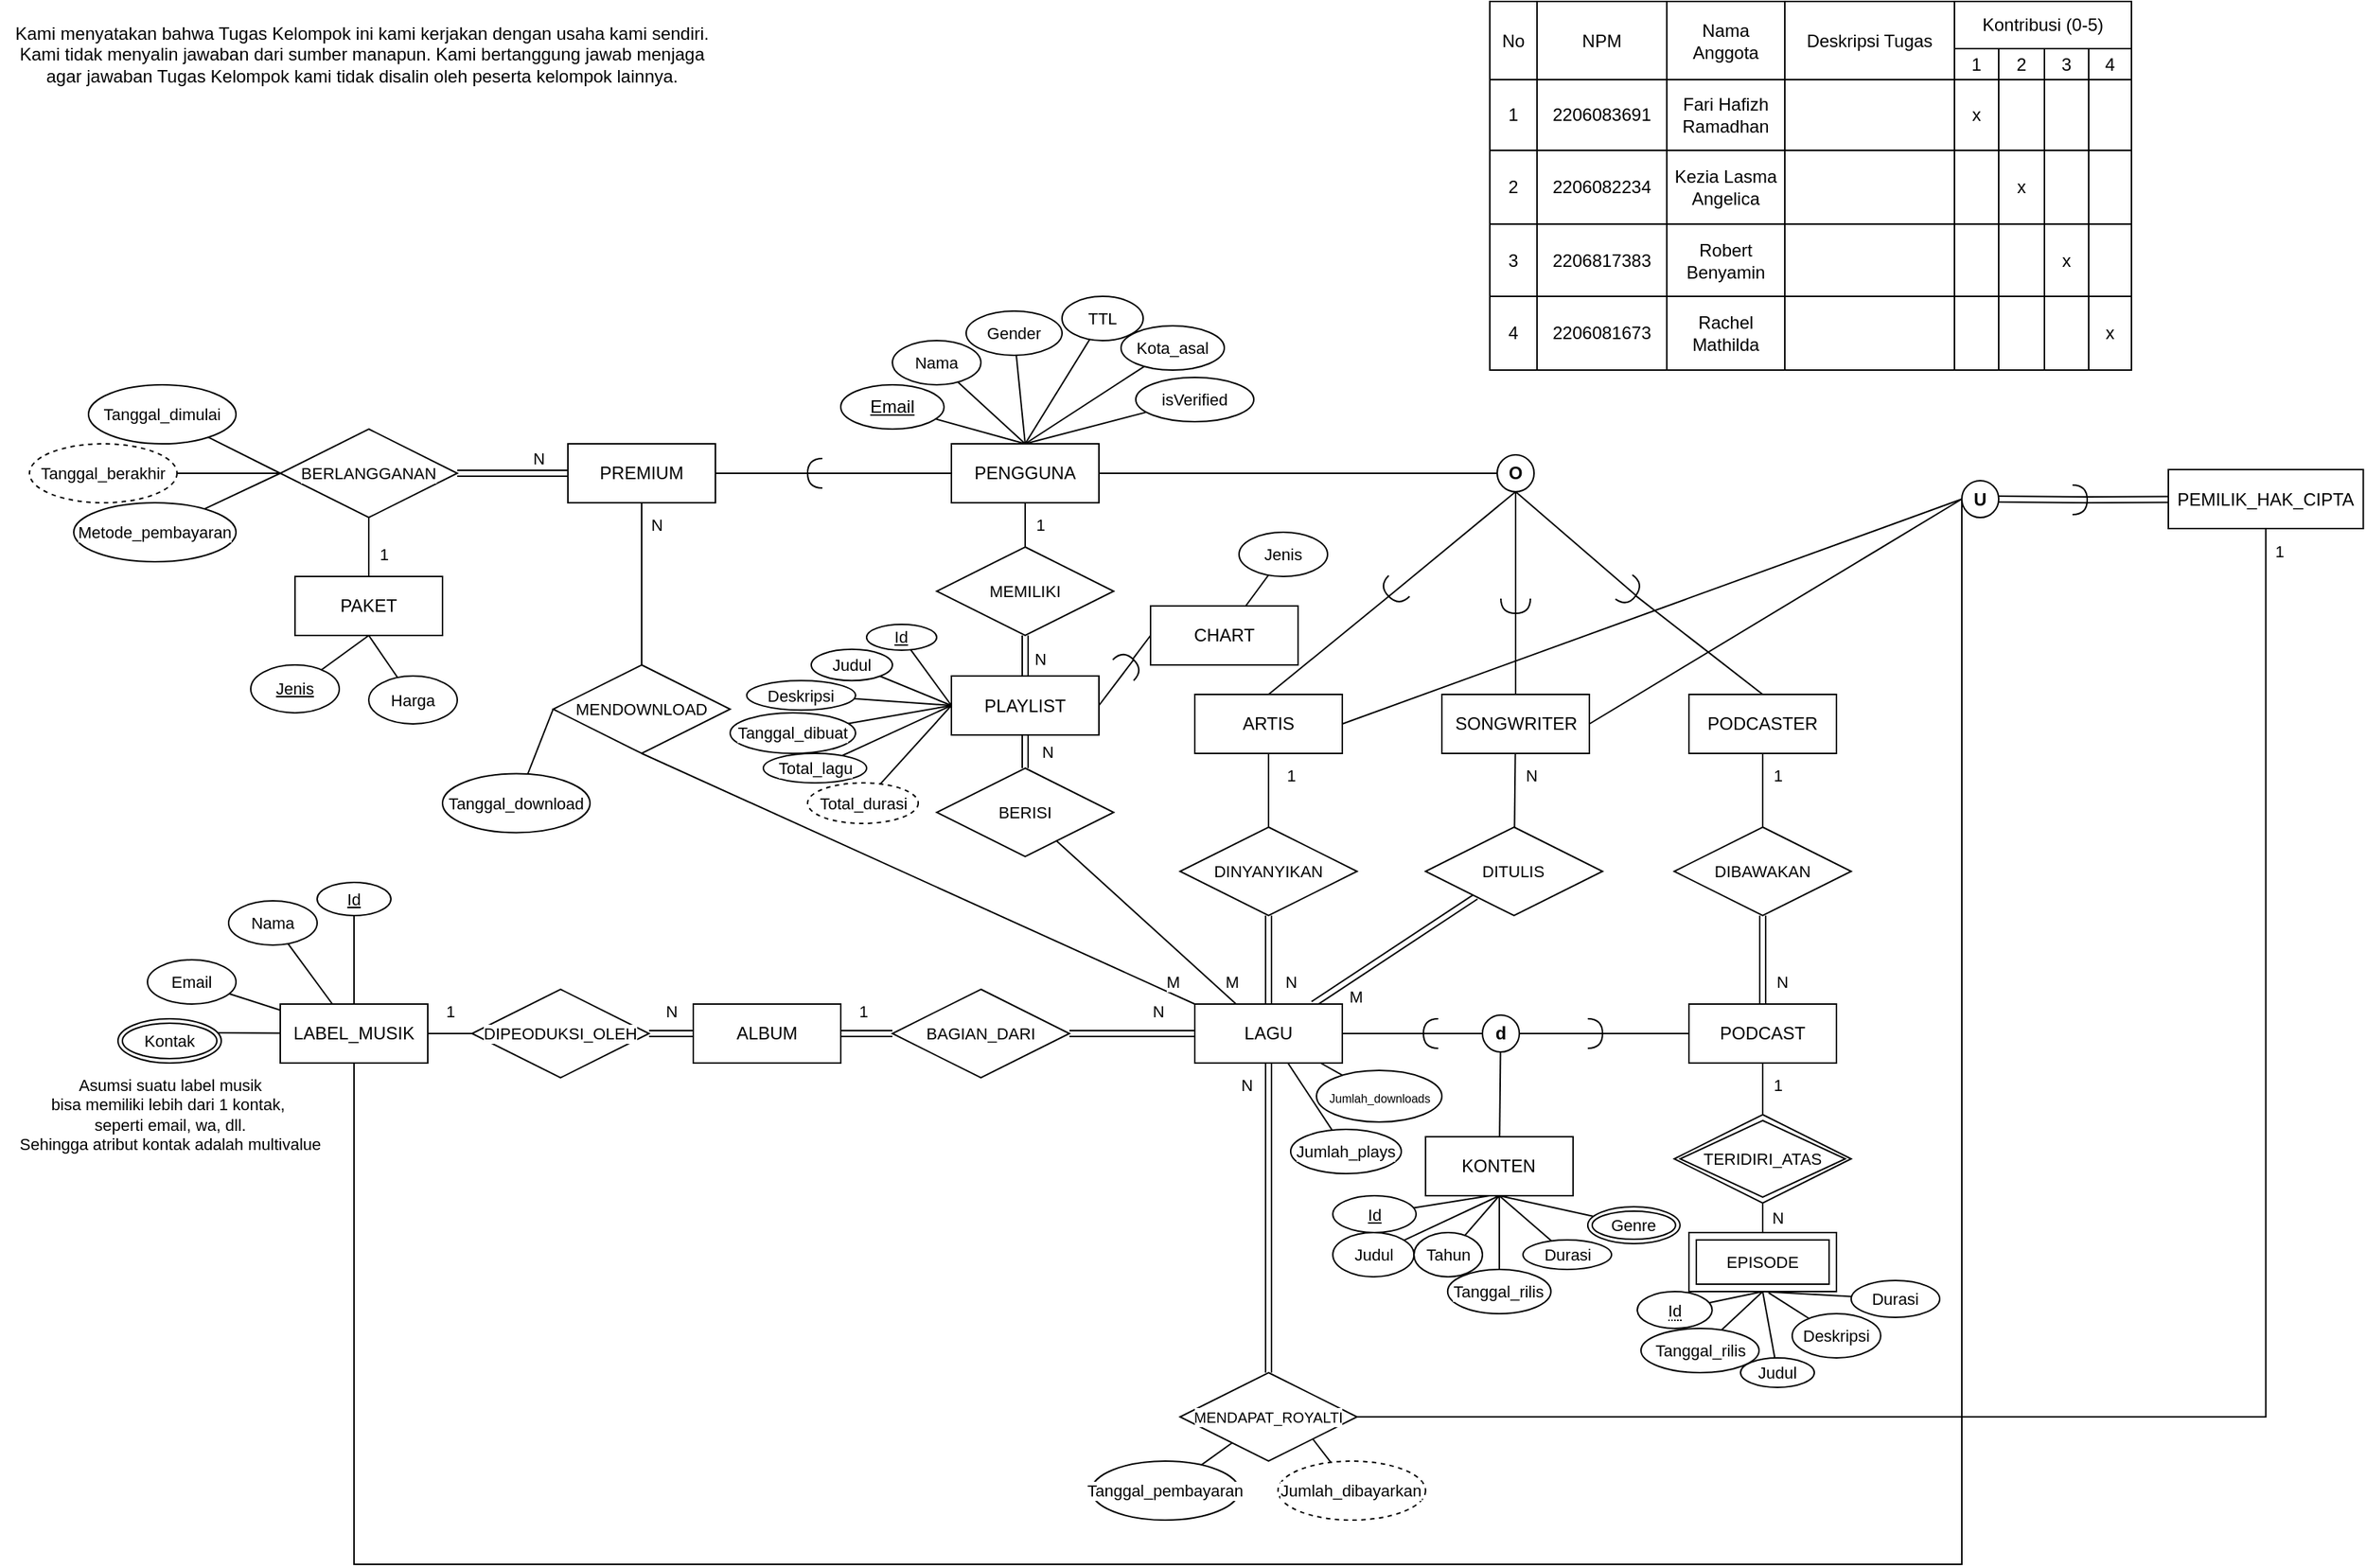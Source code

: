 <mxfile version="24.0.0" type="google">
  <diagram name="Page-1" id="l53cmvgM6I4UgKYoTVOe">
    <mxGraphModel grid="1" page="1" gridSize="10" guides="1" tooltips="1" connect="1" arrows="1" fold="1" pageScale="1" pageWidth="850" pageHeight="1100" math="0" shadow="0">
      <root>
        <mxCell id="0" />
        <mxCell id="1" parent="0" />
        <mxCell id="59IasX3adQ8Y-ad1ousX-1" value="Kami menyatakan bahwa Tugas Kelompok ini kami kerjakan dengan usaha kami sendiri.&lt;br&gt;Kami tidak menyalin jawaban dari sumber manapun. Kami bertanggung jawab menjaga&lt;br&gt;agar jawaban Tugas Kelompok kami tidak disalin oleh peserta kelompok lainnya.&lt;div&gt;&lt;br&gt;&lt;/div&gt;" style="text;html=1;align=center;verticalAlign=middle;resizable=0;points=[];autosize=1;strokeColor=none;fillColor=none;" vertex="1" parent="1">
          <mxGeometry x="30" y="28" width="490" height="70" as="geometry" />
        </mxCell>
        <mxCell id="59IasX3adQ8Y-ad1ousX-2" value="" style="childLayout=tableLayout;recursiveResize=0;shadow=0;fillColor=none;" vertex="1" parent="1">
          <mxGeometry x="1040" y="20" width="435" height="250" as="geometry" />
        </mxCell>
        <mxCell id="59IasX3adQ8Y-ad1ousX-33" style="shape=tableRow;horizontal=0;startSize=0;swimlaneHead=0;swimlaneBody=0;top=0;left=0;bottom=0;right=0;dropTarget=0;collapsible=0;recursiveResize=0;expand=0;fontStyle=0;fillColor=none;strokeColor=inherit;" vertex="1" parent="59IasX3adQ8Y-ad1ousX-2">
          <mxGeometry width="435" height="32" as="geometry" />
        </mxCell>
        <mxCell id="59IasX3adQ8Y-ad1ousX-34" value="No" style="connectable=0;recursiveResize=0;strokeColor=inherit;fillColor=none;align=center;whiteSpace=wrap;html=1;rowspan=2;colspan=1;" vertex="1" parent="59IasX3adQ8Y-ad1ousX-33">
          <mxGeometry width="32" height="53" as="geometry">
            <mxRectangle width="32" height="32" as="alternateBounds" />
          </mxGeometry>
        </mxCell>
        <mxCell id="59IasX3adQ8Y-ad1ousX-35" value="NPM" style="connectable=0;recursiveResize=0;strokeColor=inherit;fillColor=none;align=center;whiteSpace=wrap;html=1;rowspan=2;colspan=1;" vertex="1" parent="59IasX3adQ8Y-ad1ousX-33">
          <mxGeometry x="32" width="88" height="53" as="geometry">
            <mxRectangle width="88" height="32" as="alternateBounds" />
          </mxGeometry>
        </mxCell>
        <mxCell id="59IasX3adQ8Y-ad1ousX-36" value="Nama&lt;br&gt;Anggota" style="connectable=0;recursiveResize=0;strokeColor=inherit;fillColor=none;align=center;whiteSpace=wrap;html=1;rowspan=2;colspan=1;" vertex="1" parent="59IasX3adQ8Y-ad1ousX-33">
          <mxGeometry x="120" width="80" height="53" as="geometry">
            <mxRectangle width="80" height="32" as="alternateBounds" />
          </mxGeometry>
        </mxCell>
        <mxCell id="59IasX3adQ8Y-ad1ousX-37" value="Deskripsi Tugas" style="connectable=0;recursiveResize=0;strokeColor=inherit;fillColor=none;align=center;whiteSpace=wrap;html=1;rowspan=2;colspan=1;" vertex="1" parent="59IasX3adQ8Y-ad1ousX-33">
          <mxGeometry x="200" width="115" height="53" as="geometry">
            <mxRectangle width="115" height="32" as="alternateBounds" />
          </mxGeometry>
        </mxCell>
        <mxCell id="59IasX3adQ8Y-ad1ousX-38" value="Kontribusi (0-5)" style="connectable=0;recursiveResize=0;strokeColor=inherit;fillColor=none;align=center;whiteSpace=wrap;html=1;rowspan=1;colspan=4;" vertex="1" parent="59IasX3adQ8Y-ad1ousX-33">
          <mxGeometry x="315" width="120" height="32" as="geometry">
            <mxRectangle width="30" height="32" as="alternateBounds" />
          </mxGeometry>
        </mxCell>
        <mxCell id="59IasX3adQ8Y-ad1ousX-40" style="connectable=0;recursiveResize=0;strokeColor=inherit;fillColor=none;align=center;whiteSpace=wrap;html=1;" vertex="1" visible="0" parent="59IasX3adQ8Y-ad1ousX-33">
          <mxGeometry x="345" width="31" height="32" as="geometry">
            <mxRectangle width="31" height="32" as="alternateBounds" />
          </mxGeometry>
        </mxCell>
        <mxCell id="59IasX3adQ8Y-ad1ousX-46" style="connectable=0;recursiveResize=0;strokeColor=inherit;fillColor=none;align=center;whiteSpace=wrap;html=1;" vertex="1" visible="0" parent="59IasX3adQ8Y-ad1ousX-33">
          <mxGeometry x="376" width="30" height="32" as="geometry">
            <mxRectangle width="30" height="32" as="alternateBounds" />
          </mxGeometry>
        </mxCell>
        <mxCell id="59IasX3adQ8Y-ad1ousX-52" style="connectable=0;recursiveResize=0;strokeColor=inherit;fillColor=none;align=center;whiteSpace=wrap;html=1;" vertex="1" visible="0" parent="59IasX3adQ8Y-ad1ousX-33">
          <mxGeometry x="406" width="29" height="32" as="geometry">
            <mxRectangle width="29" height="32" as="alternateBounds" />
          </mxGeometry>
        </mxCell>
        <mxCell id="59IasX3adQ8Y-ad1ousX-3" value="" style="shape=tableRow;horizontal=0;startSize=0;swimlaneHead=0;swimlaneBody=0;top=0;left=0;bottom=0;right=0;dropTarget=0;collapsible=0;recursiveResize=0;expand=0;fontStyle=0;fillColor=none;strokeColor=inherit;" vertex="1" parent="59IasX3adQ8Y-ad1ousX-2">
          <mxGeometry y="32" width="435" height="21" as="geometry" />
        </mxCell>
        <mxCell id="59IasX3adQ8Y-ad1ousX-4" value="Value 1" style="connectable=0;recursiveResize=0;strokeColor=inherit;fillColor=none;align=center;whiteSpace=wrap;html=1;" vertex="1" visible="0" parent="59IasX3adQ8Y-ad1ousX-3">
          <mxGeometry width="32" height="21" as="geometry">
            <mxRectangle width="32" height="21" as="alternateBounds" />
          </mxGeometry>
        </mxCell>
        <mxCell id="59IasX3adQ8Y-ad1ousX-5" value="Value 2" style="connectable=0;recursiveResize=0;strokeColor=inherit;fillColor=none;align=center;whiteSpace=wrap;html=1;" vertex="1" visible="0" parent="59IasX3adQ8Y-ad1ousX-3">
          <mxGeometry x="32" width="88" height="21" as="geometry">
            <mxRectangle width="88" height="21" as="alternateBounds" />
          </mxGeometry>
        </mxCell>
        <mxCell id="59IasX3adQ8Y-ad1ousX-6" value="Value 3" style="connectable=0;recursiveResize=0;strokeColor=inherit;fillColor=none;align=center;whiteSpace=wrap;html=1;" vertex="1" visible="0" parent="59IasX3adQ8Y-ad1ousX-3">
          <mxGeometry x="120" width="80" height="21" as="geometry">
            <mxRectangle width="80" height="21" as="alternateBounds" />
          </mxGeometry>
        </mxCell>
        <mxCell id="59IasX3adQ8Y-ad1ousX-15" style="connectable=0;recursiveResize=0;strokeColor=inherit;fillColor=none;align=center;whiteSpace=wrap;html=1;" vertex="1" visible="0" parent="59IasX3adQ8Y-ad1ousX-3">
          <mxGeometry x="200" width="115" height="21" as="geometry">
            <mxRectangle width="115" height="21" as="alternateBounds" />
          </mxGeometry>
        </mxCell>
        <mxCell id="59IasX3adQ8Y-ad1ousX-18" value="1" style="connectable=0;recursiveResize=0;strokeColor=inherit;fillColor=none;align=center;whiteSpace=wrap;html=1;" vertex="1" parent="59IasX3adQ8Y-ad1ousX-3">
          <mxGeometry x="315" width="30" height="21" as="geometry">
            <mxRectangle width="30" height="21" as="alternateBounds" />
          </mxGeometry>
        </mxCell>
        <mxCell id="59IasX3adQ8Y-ad1ousX-41" value="2" style="connectable=0;recursiveResize=0;strokeColor=inherit;fillColor=none;align=center;whiteSpace=wrap;html=1;" vertex="1" parent="59IasX3adQ8Y-ad1ousX-3">
          <mxGeometry x="345" width="31" height="21" as="geometry">
            <mxRectangle width="31" height="21" as="alternateBounds" />
          </mxGeometry>
        </mxCell>
        <mxCell id="59IasX3adQ8Y-ad1ousX-47" value="3" style="connectable=0;recursiveResize=0;strokeColor=inherit;fillColor=none;align=center;whiteSpace=wrap;html=1;" vertex="1" parent="59IasX3adQ8Y-ad1ousX-3">
          <mxGeometry x="376" width="30" height="21" as="geometry">
            <mxRectangle width="30" height="21" as="alternateBounds" />
          </mxGeometry>
        </mxCell>
        <mxCell id="59IasX3adQ8Y-ad1ousX-53" value="4" style="connectable=0;recursiveResize=0;strokeColor=inherit;fillColor=none;align=center;whiteSpace=wrap;html=1;" vertex="1" parent="59IasX3adQ8Y-ad1ousX-3">
          <mxGeometry x="406" width="29" height="21" as="geometry">
            <mxRectangle width="29" height="21" as="alternateBounds" />
          </mxGeometry>
        </mxCell>
        <mxCell id="59IasX3adQ8Y-ad1ousX-7" style="shape=tableRow;horizontal=0;startSize=0;swimlaneHead=0;swimlaneBody=0;top=0;left=0;bottom=0;right=0;dropTarget=0;collapsible=0;recursiveResize=0;expand=0;fontStyle=0;fillColor=none;strokeColor=inherit;" vertex="1" parent="59IasX3adQ8Y-ad1ousX-2">
          <mxGeometry y="53" width="435" height="48" as="geometry" />
        </mxCell>
        <mxCell id="59IasX3adQ8Y-ad1ousX-8" value="1" style="connectable=0;recursiveResize=0;strokeColor=inherit;fillColor=none;align=center;whiteSpace=wrap;html=1;" vertex="1" parent="59IasX3adQ8Y-ad1ousX-7">
          <mxGeometry width="32" height="48" as="geometry">
            <mxRectangle width="32" height="48" as="alternateBounds" />
          </mxGeometry>
        </mxCell>
        <mxCell id="59IasX3adQ8Y-ad1ousX-9" value="2206083691" style="connectable=0;recursiveResize=0;strokeColor=inherit;fillColor=none;align=center;whiteSpace=wrap;html=1;" vertex="1" parent="59IasX3adQ8Y-ad1ousX-7">
          <mxGeometry x="32" width="88" height="48" as="geometry">
            <mxRectangle width="88" height="48" as="alternateBounds" />
          </mxGeometry>
        </mxCell>
        <mxCell id="59IasX3adQ8Y-ad1ousX-10" value="Fari Hafizh Ramadhan" style="connectable=0;recursiveResize=0;strokeColor=inherit;fillColor=none;align=center;whiteSpace=wrap;html=1;" vertex="1" parent="59IasX3adQ8Y-ad1ousX-7">
          <mxGeometry x="120" width="80" height="48" as="geometry">
            <mxRectangle width="80" height="48" as="alternateBounds" />
          </mxGeometry>
        </mxCell>
        <mxCell id="59IasX3adQ8Y-ad1ousX-16" style="connectable=0;recursiveResize=0;strokeColor=inherit;fillColor=none;align=center;whiteSpace=wrap;html=1;" vertex="1" parent="59IasX3adQ8Y-ad1ousX-7">
          <mxGeometry x="200" width="115" height="48" as="geometry">
            <mxRectangle width="115" height="48" as="alternateBounds" />
          </mxGeometry>
        </mxCell>
        <mxCell id="59IasX3adQ8Y-ad1ousX-19" value="x" style="connectable=0;recursiveResize=0;strokeColor=inherit;fillColor=none;align=center;whiteSpace=wrap;html=1;" vertex="1" parent="59IasX3adQ8Y-ad1ousX-7">
          <mxGeometry x="315" width="30" height="48" as="geometry">
            <mxRectangle width="30" height="48" as="alternateBounds" />
          </mxGeometry>
        </mxCell>
        <mxCell id="59IasX3adQ8Y-ad1ousX-42" style="connectable=0;recursiveResize=0;strokeColor=inherit;fillColor=none;align=center;whiteSpace=wrap;html=1;" vertex="1" parent="59IasX3adQ8Y-ad1ousX-7">
          <mxGeometry x="345" width="31" height="48" as="geometry">
            <mxRectangle width="31" height="48" as="alternateBounds" />
          </mxGeometry>
        </mxCell>
        <mxCell id="59IasX3adQ8Y-ad1ousX-48" style="connectable=0;recursiveResize=0;strokeColor=inherit;fillColor=none;align=center;whiteSpace=wrap;html=1;" vertex="1" parent="59IasX3adQ8Y-ad1ousX-7">
          <mxGeometry x="376" width="30" height="48" as="geometry">
            <mxRectangle width="30" height="48" as="alternateBounds" />
          </mxGeometry>
        </mxCell>
        <mxCell id="59IasX3adQ8Y-ad1ousX-54" style="connectable=0;recursiveResize=0;strokeColor=inherit;fillColor=none;align=center;whiteSpace=wrap;html=1;" vertex="1" parent="59IasX3adQ8Y-ad1ousX-7">
          <mxGeometry x="406" width="29" height="48" as="geometry">
            <mxRectangle width="29" height="48" as="alternateBounds" />
          </mxGeometry>
        </mxCell>
        <mxCell id="59IasX3adQ8Y-ad1ousX-11" style="shape=tableRow;horizontal=0;startSize=0;swimlaneHead=0;swimlaneBody=0;top=0;left=0;bottom=0;right=0;dropTarget=0;collapsible=0;recursiveResize=0;expand=0;fontStyle=0;fillColor=none;strokeColor=inherit;" vertex="1" parent="59IasX3adQ8Y-ad1ousX-2">
          <mxGeometry y="101" width="435" height="50" as="geometry" />
        </mxCell>
        <mxCell id="59IasX3adQ8Y-ad1ousX-12" value="2" style="connectable=0;recursiveResize=0;strokeColor=inherit;fillColor=none;align=center;whiteSpace=wrap;html=1;" vertex="1" parent="59IasX3adQ8Y-ad1ousX-11">
          <mxGeometry width="32" height="50" as="geometry">
            <mxRectangle width="32" height="50" as="alternateBounds" />
          </mxGeometry>
        </mxCell>
        <mxCell id="59IasX3adQ8Y-ad1ousX-13" value="2206082234" style="connectable=0;recursiveResize=0;strokeColor=inherit;fillColor=none;align=center;whiteSpace=wrap;html=1;" vertex="1" parent="59IasX3adQ8Y-ad1ousX-11">
          <mxGeometry x="32" width="88" height="50" as="geometry">
            <mxRectangle width="88" height="50" as="alternateBounds" />
          </mxGeometry>
        </mxCell>
        <mxCell id="59IasX3adQ8Y-ad1ousX-14" value="Kezia Lasma Angelica" style="connectable=0;recursiveResize=0;strokeColor=inherit;fillColor=none;align=center;whiteSpace=wrap;html=1;" vertex="1" parent="59IasX3adQ8Y-ad1ousX-11">
          <mxGeometry x="120" width="80" height="50" as="geometry">
            <mxRectangle width="80" height="50" as="alternateBounds" />
          </mxGeometry>
        </mxCell>
        <mxCell id="59IasX3adQ8Y-ad1ousX-17" style="connectable=0;recursiveResize=0;strokeColor=inherit;fillColor=none;align=center;whiteSpace=wrap;html=1;" vertex="1" parent="59IasX3adQ8Y-ad1ousX-11">
          <mxGeometry x="200" width="115" height="50" as="geometry">
            <mxRectangle width="115" height="50" as="alternateBounds" />
          </mxGeometry>
        </mxCell>
        <mxCell id="59IasX3adQ8Y-ad1ousX-20" style="connectable=0;recursiveResize=0;strokeColor=inherit;fillColor=none;align=center;whiteSpace=wrap;html=1;" vertex="1" parent="59IasX3adQ8Y-ad1ousX-11">
          <mxGeometry x="315" width="30" height="50" as="geometry">
            <mxRectangle width="30" height="50" as="alternateBounds" />
          </mxGeometry>
        </mxCell>
        <mxCell id="59IasX3adQ8Y-ad1ousX-43" value="x" style="connectable=0;recursiveResize=0;strokeColor=inherit;fillColor=none;align=center;whiteSpace=wrap;html=1;" vertex="1" parent="59IasX3adQ8Y-ad1ousX-11">
          <mxGeometry x="345" width="31" height="50" as="geometry">
            <mxRectangle width="31" height="50" as="alternateBounds" />
          </mxGeometry>
        </mxCell>
        <mxCell id="59IasX3adQ8Y-ad1ousX-49" style="connectable=0;recursiveResize=0;strokeColor=inherit;fillColor=none;align=center;whiteSpace=wrap;html=1;" vertex="1" parent="59IasX3adQ8Y-ad1ousX-11">
          <mxGeometry x="376" width="30" height="50" as="geometry">
            <mxRectangle width="30" height="50" as="alternateBounds" />
          </mxGeometry>
        </mxCell>
        <mxCell id="59IasX3adQ8Y-ad1ousX-55" style="connectable=0;recursiveResize=0;strokeColor=inherit;fillColor=none;align=center;whiteSpace=wrap;html=1;" vertex="1" parent="59IasX3adQ8Y-ad1ousX-11">
          <mxGeometry x="406" width="29" height="50" as="geometry">
            <mxRectangle width="29" height="50" as="alternateBounds" />
          </mxGeometry>
        </mxCell>
        <mxCell id="59IasX3adQ8Y-ad1ousX-21" style="shape=tableRow;horizontal=0;startSize=0;swimlaneHead=0;swimlaneBody=0;top=0;left=0;bottom=0;right=0;dropTarget=0;collapsible=0;recursiveResize=0;expand=0;fontStyle=0;fillColor=none;strokeColor=inherit;" vertex="1" parent="59IasX3adQ8Y-ad1ousX-2">
          <mxGeometry y="151" width="435" height="49" as="geometry" />
        </mxCell>
        <mxCell id="59IasX3adQ8Y-ad1ousX-22" value="3" style="connectable=0;recursiveResize=0;strokeColor=inherit;fillColor=none;align=center;whiteSpace=wrap;html=1;" vertex="1" parent="59IasX3adQ8Y-ad1ousX-21">
          <mxGeometry width="32" height="49" as="geometry">
            <mxRectangle width="32" height="49" as="alternateBounds" />
          </mxGeometry>
        </mxCell>
        <mxCell id="59IasX3adQ8Y-ad1ousX-23" value="2206817383" style="connectable=0;recursiveResize=0;strokeColor=inherit;fillColor=none;align=center;whiteSpace=wrap;html=1;" vertex="1" parent="59IasX3adQ8Y-ad1ousX-21">
          <mxGeometry x="32" width="88" height="49" as="geometry">
            <mxRectangle width="88" height="49" as="alternateBounds" />
          </mxGeometry>
        </mxCell>
        <mxCell id="59IasX3adQ8Y-ad1ousX-24" value="Robert Benyamin" style="connectable=0;recursiveResize=0;strokeColor=inherit;fillColor=none;align=center;whiteSpace=wrap;html=1;" vertex="1" parent="59IasX3adQ8Y-ad1ousX-21">
          <mxGeometry x="120" width="80" height="49" as="geometry">
            <mxRectangle width="80" height="49" as="alternateBounds" />
          </mxGeometry>
        </mxCell>
        <mxCell id="59IasX3adQ8Y-ad1ousX-25" style="connectable=0;recursiveResize=0;strokeColor=inherit;fillColor=none;align=center;whiteSpace=wrap;html=1;" vertex="1" parent="59IasX3adQ8Y-ad1ousX-21">
          <mxGeometry x="200" width="115" height="49" as="geometry">
            <mxRectangle width="115" height="49" as="alternateBounds" />
          </mxGeometry>
        </mxCell>
        <mxCell id="59IasX3adQ8Y-ad1ousX-26" style="connectable=0;recursiveResize=0;strokeColor=inherit;fillColor=none;align=center;whiteSpace=wrap;html=1;" vertex="1" parent="59IasX3adQ8Y-ad1ousX-21">
          <mxGeometry x="315" width="30" height="49" as="geometry">
            <mxRectangle width="30" height="49" as="alternateBounds" />
          </mxGeometry>
        </mxCell>
        <mxCell id="59IasX3adQ8Y-ad1ousX-44" style="connectable=0;recursiveResize=0;strokeColor=inherit;fillColor=none;align=center;whiteSpace=wrap;html=1;" vertex="1" parent="59IasX3adQ8Y-ad1ousX-21">
          <mxGeometry x="345" width="31" height="49" as="geometry">
            <mxRectangle width="31" height="49" as="alternateBounds" />
          </mxGeometry>
        </mxCell>
        <mxCell id="59IasX3adQ8Y-ad1ousX-50" value="x" style="connectable=0;recursiveResize=0;strokeColor=inherit;fillColor=none;align=center;whiteSpace=wrap;html=1;" vertex="1" parent="59IasX3adQ8Y-ad1ousX-21">
          <mxGeometry x="376" width="30" height="49" as="geometry">
            <mxRectangle width="30" height="49" as="alternateBounds" />
          </mxGeometry>
        </mxCell>
        <mxCell id="59IasX3adQ8Y-ad1ousX-56" style="connectable=0;recursiveResize=0;strokeColor=inherit;fillColor=none;align=center;whiteSpace=wrap;html=1;" vertex="1" parent="59IasX3adQ8Y-ad1ousX-21">
          <mxGeometry x="406" width="29" height="49" as="geometry">
            <mxRectangle width="29" height="49" as="alternateBounds" />
          </mxGeometry>
        </mxCell>
        <mxCell id="59IasX3adQ8Y-ad1ousX-27" style="shape=tableRow;horizontal=0;startSize=0;swimlaneHead=0;swimlaneBody=0;top=0;left=0;bottom=0;right=0;dropTarget=0;collapsible=0;recursiveResize=0;expand=0;fontStyle=0;fillColor=none;strokeColor=inherit;" vertex="1" parent="59IasX3adQ8Y-ad1ousX-2">
          <mxGeometry y="200" width="435" height="50" as="geometry" />
        </mxCell>
        <mxCell id="59IasX3adQ8Y-ad1ousX-28" value="4" style="connectable=0;recursiveResize=0;strokeColor=inherit;fillColor=none;align=center;whiteSpace=wrap;html=1;" vertex="1" parent="59IasX3adQ8Y-ad1ousX-27">
          <mxGeometry width="32" height="50" as="geometry">
            <mxRectangle width="32" height="50" as="alternateBounds" />
          </mxGeometry>
        </mxCell>
        <mxCell id="59IasX3adQ8Y-ad1ousX-29" value="2206081673" style="connectable=0;recursiveResize=0;strokeColor=inherit;fillColor=none;align=center;whiteSpace=wrap;html=1;" vertex="1" parent="59IasX3adQ8Y-ad1ousX-27">
          <mxGeometry x="32" width="88" height="50" as="geometry">
            <mxRectangle width="88" height="50" as="alternateBounds" />
          </mxGeometry>
        </mxCell>
        <mxCell id="59IasX3adQ8Y-ad1ousX-30" value="Rachel Mathilda" style="connectable=0;recursiveResize=0;strokeColor=inherit;fillColor=none;align=center;whiteSpace=wrap;html=1;" vertex="1" parent="59IasX3adQ8Y-ad1ousX-27">
          <mxGeometry x="120" width="80" height="50" as="geometry">
            <mxRectangle width="80" height="50" as="alternateBounds" />
          </mxGeometry>
        </mxCell>
        <mxCell id="59IasX3adQ8Y-ad1ousX-31" style="connectable=0;recursiveResize=0;strokeColor=inherit;fillColor=none;align=center;whiteSpace=wrap;html=1;" vertex="1" parent="59IasX3adQ8Y-ad1ousX-27">
          <mxGeometry x="200" width="115" height="50" as="geometry">
            <mxRectangle width="115" height="50" as="alternateBounds" />
          </mxGeometry>
        </mxCell>
        <mxCell id="59IasX3adQ8Y-ad1ousX-32" style="connectable=0;recursiveResize=0;strokeColor=inherit;fillColor=none;align=center;whiteSpace=wrap;html=1;" vertex="1" parent="59IasX3adQ8Y-ad1ousX-27">
          <mxGeometry x="315" width="30" height="50" as="geometry">
            <mxRectangle width="30" height="50" as="alternateBounds" />
          </mxGeometry>
        </mxCell>
        <mxCell id="59IasX3adQ8Y-ad1ousX-45" style="connectable=0;recursiveResize=0;strokeColor=inherit;fillColor=none;align=center;whiteSpace=wrap;html=1;" vertex="1" parent="59IasX3adQ8Y-ad1ousX-27">
          <mxGeometry x="345" width="31" height="50" as="geometry">
            <mxRectangle width="31" height="50" as="alternateBounds" />
          </mxGeometry>
        </mxCell>
        <mxCell id="59IasX3adQ8Y-ad1ousX-51" style="connectable=0;recursiveResize=0;strokeColor=inherit;fillColor=none;align=center;whiteSpace=wrap;html=1;" vertex="1" parent="59IasX3adQ8Y-ad1ousX-27">
          <mxGeometry x="376" width="30" height="50" as="geometry">
            <mxRectangle width="30" height="50" as="alternateBounds" />
          </mxGeometry>
        </mxCell>
        <mxCell id="59IasX3adQ8Y-ad1ousX-57" value="x" style="connectable=0;recursiveResize=0;strokeColor=inherit;fillColor=none;align=center;whiteSpace=wrap;html=1;" vertex="1" parent="59IasX3adQ8Y-ad1ousX-27">
          <mxGeometry x="406" width="29" height="50" as="geometry">
            <mxRectangle width="29" height="50" as="alternateBounds" />
          </mxGeometry>
        </mxCell>
        <mxCell id="59IasX3adQ8Y-ad1ousX-65" style="rounded=0;orthogonalLoop=1;jettySize=auto;html=1;entryX=1;entryY=0.5;entryDx=0;entryDy=0;endArrow=none;endFill=0;" edge="1" parent="1" source="xd1dRqiQvzqtv7HBqE77-16" target="59IasX3adQ8Y-ad1ousX-59">
          <mxGeometry relative="1" as="geometry">
            <mxPoint x="612.5" y="355" as="targetPoint" />
          </mxGeometry>
        </mxCell>
        <mxCell id="59IasX3adQ8Y-ad1ousX-157" value="" style="edgeStyle=none;rounded=0;orthogonalLoop=1;jettySize=auto;html=1;strokeColor=default;align=center;verticalAlign=middle;fontFamily=Helvetica;fontSize=11;fontColor=default;labelBackgroundColor=default;endArrow=none;endFill=0;" edge="1" parent="1" source="59IasX3adQ8Y-ad1ousX-58" target="59IasX3adQ8Y-ad1ousX-155">
          <mxGeometry relative="1" as="geometry" />
        </mxCell>
        <mxCell id="59IasX3adQ8Y-ad1ousX-58" value="PENGGUNA" style="whiteSpace=wrap;html=1;align=center;" vertex="1" parent="1">
          <mxGeometry x="675" y="320" width="100" height="40" as="geometry" />
        </mxCell>
        <mxCell id="59IasX3adQ8Y-ad1ousX-82" value="" style="edgeStyle=none;rounded=0;orthogonalLoop=1;jettySize=auto;html=1;strokeColor=default;align=center;verticalAlign=middle;fontFamily=Helvetica;fontSize=11;fontColor=default;labelBackgroundColor=default;endArrow=none;endFill=0;shape=link;" edge="1" parent="1" source="59IasX3adQ8Y-ad1ousX-59" target="59IasX3adQ8Y-ad1ousX-81">
          <mxGeometry relative="1" as="geometry" />
        </mxCell>
        <mxCell id="59IasX3adQ8Y-ad1ousX-169" style="edgeStyle=none;rounded=0;orthogonalLoop=1;jettySize=auto;html=1;entryX=0.5;entryY=0;entryDx=0;entryDy=0;strokeColor=default;align=center;verticalAlign=middle;fontFamily=Helvetica;fontSize=11;fontColor=default;labelBackgroundColor=default;endArrow=none;endFill=0;" edge="1" parent="1" source="59IasX3adQ8Y-ad1ousX-59" target="59IasX3adQ8Y-ad1ousX-168">
          <mxGeometry relative="1" as="geometry" />
        </mxCell>
        <mxCell id="59IasX3adQ8Y-ad1ousX-59" value="PREMIUM" style="whiteSpace=wrap;html=1;align=center;" vertex="1" parent="1">
          <mxGeometry x="415" y="320" width="100" height="40" as="geometry" />
        </mxCell>
        <mxCell id="59IasX3adQ8Y-ad1ousX-63" value="" style="ellipse;whiteSpace=wrap;html=1;align=center;aspect=fixed;fillColor=none;strokeColor=none;resizable=0;perimeter=centerPerimeter;rotatable=0;allowArrows=0;points=[];outlineConnect=1;" vertex="1" parent="1">
          <mxGeometry x="370" y="370" width="10" height="10" as="geometry" />
        </mxCell>
        <mxCell id="59IasX3adQ8Y-ad1ousX-67" value="" style="ellipse;whiteSpace=wrap;html=1;align=center;aspect=fixed;fillColor=none;strokeColor=none;resizable=0;perimeter=centerPerimeter;rotatable=0;allowArrows=0;points=[];outlineConnect=1;" vertex="1" parent="1">
          <mxGeometry x="460" y="300" width="10" height="10" as="geometry" />
        </mxCell>
        <mxCell id="59IasX3adQ8Y-ad1ousX-80" value="PAKET" style="whiteSpace=wrap;html=1;align=center;" vertex="1" parent="1">
          <mxGeometry x="230" y="410" width="100" height="40" as="geometry" />
        </mxCell>
        <mxCell id="59IasX3adQ8Y-ad1ousX-83" value="" style="edgeStyle=none;rounded=0;orthogonalLoop=1;jettySize=auto;html=1;strokeColor=default;align=center;verticalAlign=middle;fontFamily=Helvetica;fontSize=11;fontColor=default;labelBackgroundColor=default;endArrow=none;endFill=0;" edge="1" parent="1" source="59IasX3adQ8Y-ad1ousX-81" target="59IasX3adQ8Y-ad1ousX-80">
          <mxGeometry relative="1" as="geometry" />
        </mxCell>
        <mxCell id="59IasX3adQ8Y-ad1ousX-81" value="BERLANGGANAN" style="shape=rhombus;perimeter=rhombusPerimeter;whiteSpace=wrap;html=1;align=center;fontFamily=Helvetica;fontSize=11;fontColor=default;labelBackgroundColor=default;" vertex="1" parent="1">
          <mxGeometry x="220" y="310" width="120" height="60" as="geometry" />
        </mxCell>
        <mxCell id="59IasX3adQ8Y-ad1ousX-87" style="edgeStyle=none;rounded=0;orthogonalLoop=1;jettySize=auto;html=1;strokeColor=default;align=center;verticalAlign=middle;fontFamily=Helvetica;fontSize=11;fontColor=default;labelBackgroundColor=default;endArrow=none;endFill=0;" edge="1" parent="1" source="59IasX3adQ8Y-ad1ousX-86">
          <mxGeometry relative="1" as="geometry">
            <mxPoint x="280" y="450" as="targetPoint" />
          </mxGeometry>
        </mxCell>
        <mxCell id="59IasX3adQ8Y-ad1ousX-86" value="Harga" style="ellipse;whiteSpace=wrap;html=1;align=center;fontFamily=Helvetica;fontSize=11;fontColor=default;labelBackgroundColor=default;" vertex="1" parent="1">
          <mxGeometry x="280" y="477.5" width="60" height="32.5" as="geometry" />
        </mxCell>
        <mxCell id="59IasX3adQ8Y-ad1ousX-91" style="edgeStyle=none;rounded=0;orthogonalLoop=1;jettySize=auto;html=1;entryX=0;entryY=0.5;entryDx=0;entryDy=0;strokeColor=default;align=center;verticalAlign=middle;fontFamily=Helvetica;fontSize=11;fontColor=default;labelBackgroundColor=default;endArrow=none;endFill=0;" edge="1" parent="1" source="59IasX3adQ8Y-ad1ousX-88" target="59IasX3adQ8Y-ad1ousX-81">
          <mxGeometry relative="1" as="geometry" />
        </mxCell>
        <mxCell id="59IasX3adQ8Y-ad1ousX-88" value="Tanggal_dimulai" style="ellipse;whiteSpace=wrap;html=1;align=center;fontFamily=Helvetica;fontSize=11;fontColor=default;labelBackgroundColor=default;" vertex="1" parent="1">
          <mxGeometry x="90" y="280" width="100" height="40" as="geometry" />
        </mxCell>
        <mxCell id="59IasX3adQ8Y-ad1ousX-92" style="edgeStyle=none;rounded=0;orthogonalLoop=1;jettySize=auto;html=1;strokeColor=default;align=center;verticalAlign=middle;fontFamily=Helvetica;fontSize=11;fontColor=default;labelBackgroundColor=default;endArrow=none;endFill=0;" edge="1" parent="1" source="59IasX3adQ8Y-ad1ousX-89">
          <mxGeometry relative="1" as="geometry">
            <mxPoint x="220" y="340" as="targetPoint" />
          </mxGeometry>
        </mxCell>
        <mxCell id="59IasX3adQ8Y-ad1ousX-89" value="Tanggal_berakhir" style="ellipse;whiteSpace=wrap;html=1;align=center;dashed=1;fontFamily=Helvetica;fontSize=11;fontColor=default;labelBackgroundColor=default;" vertex="1" parent="1">
          <mxGeometry x="50" y="320" width="100" height="40" as="geometry" />
        </mxCell>
        <mxCell id="59IasX3adQ8Y-ad1ousX-93" style="edgeStyle=none;rounded=0;orthogonalLoop=1;jettySize=auto;html=1;entryX=0;entryY=0.5;entryDx=0;entryDy=0;strokeColor=default;align=center;verticalAlign=middle;fontFamily=Helvetica;fontSize=11;fontColor=default;labelBackgroundColor=default;endArrow=none;endFill=0;" edge="1" parent="1" source="59IasX3adQ8Y-ad1ousX-90" target="59IasX3adQ8Y-ad1ousX-81">
          <mxGeometry relative="1" as="geometry" />
        </mxCell>
        <mxCell id="59IasX3adQ8Y-ad1ousX-90" value="Metode_pembayaran" style="ellipse;whiteSpace=wrap;html=1;align=center;fontFamily=Helvetica;fontSize=11;fontColor=default;labelBackgroundColor=default;" vertex="1" parent="1">
          <mxGeometry x="80" y="360" width="110" height="40" as="geometry" />
        </mxCell>
        <mxCell id="59IasX3adQ8Y-ad1ousX-95" style="rounded=0;orthogonalLoop=1;jettySize=auto;html=1;entryX=0;entryY=0.5;entryDx=0;entryDy=0;endArrow=none;endFill=0;exitX=1;exitY=0.5;exitDx=0;exitDy=0;" edge="1" parent="1" source="59IasX3adQ8Y-ad1ousX-58" target="59IasX3adQ8Y-ad1ousX-101">
          <mxGeometry relative="1" as="geometry">
            <mxPoint x="1013" y="370" as="sourcePoint" />
          </mxGeometry>
        </mxCell>
        <mxCell id="59IasX3adQ8Y-ad1ousX-125" style="edgeStyle=none;rounded=0;orthogonalLoop=1;jettySize=auto;html=1;entryX=0.5;entryY=0;entryDx=0;entryDy=0;strokeColor=default;align=center;verticalAlign=middle;fontFamily=Helvetica;fontSize=11;fontColor=default;labelBackgroundColor=default;endArrow=none;endFill=0;" edge="1" parent="1" source="59IasX3adQ8Y-ad1ousX-97" target="59IasX3adQ8Y-ad1ousX-123">
          <mxGeometry relative="1" as="geometry" />
        </mxCell>
        <mxCell id="59IasX3adQ8Y-ad1ousX-181" style="edgeStyle=none;rounded=0;orthogonalLoop=1;jettySize=auto;html=1;entryX=0;entryY=0.5;entryDx=0;entryDy=0;strokeColor=default;align=center;verticalAlign=middle;fontFamily=Helvetica;fontSize=11;fontColor=default;labelBackgroundColor=default;endArrow=none;endFill=0;exitX=1;exitY=0.5;exitDx=0;exitDy=0;" edge="1" parent="1" source="59IasX3adQ8Y-ad1ousX-97" target="59IasX3adQ8Y-ad1ousX-175">
          <mxGeometry relative="1" as="geometry" />
        </mxCell>
        <mxCell id="59IasX3adQ8Y-ad1ousX-97" value="ARTIS" style="whiteSpace=wrap;html=1;align=center;" vertex="1" parent="1">
          <mxGeometry x="840" y="490" width="100" height="40" as="geometry" />
        </mxCell>
        <mxCell id="59IasX3adQ8Y-ad1ousX-182" style="edgeStyle=none;rounded=0;orthogonalLoop=1;jettySize=auto;html=1;strokeColor=default;align=center;verticalAlign=middle;fontFamily=Helvetica;fontSize=11;fontColor=default;labelBackgroundColor=default;endArrow=none;endFill=0;exitX=1;exitY=0.5;exitDx=0;exitDy=0;entryX=0;entryY=0.5;entryDx=0;entryDy=0;" edge="1" parent="1" source="59IasX3adQ8Y-ad1ousX-98" target="59IasX3adQ8Y-ad1ousX-175">
          <mxGeometry relative="1" as="geometry" />
        </mxCell>
        <mxCell id="59IasX3adQ8Y-ad1ousX-98" value="SONGWRITER" style="whiteSpace=wrap;html=1;align=center;" vertex="1" parent="1">
          <mxGeometry x="1007.5" y="490" width="100" height="40" as="geometry" />
        </mxCell>
        <mxCell id="59IasX3adQ8Y-ad1ousX-99" style="rounded=0;orthogonalLoop=1;jettySize=auto;html=1;endArrow=none;endFill=0;exitX=1;exitY=0.5;exitDx=0;exitDy=0;exitPerimeter=0;entryX=0.5;entryY=0;entryDx=0;entryDy=0;" edge="1" parent="1" source="59IasX3adQ8Y-ad1ousX-103" target="59IasX3adQ8Y-ad1ousX-97">
          <mxGeometry relative="1" as="geometry" />
        </mxCell>
        <mxCell id="59IasX3adQ8Y-ad1ousX-100" style="edgeStyle=none;rounded=0;orthogonalLoop=1;jettySize=auto;html=1;strokeColor=default;align=center;verticalAlign=middle;fontFamily=Helvetica;fontSize=11;fontColor=default;labelBackgroundColor=default;endArrow=none;endFill=0;entryX=1;entryY=0.5;entryDx=0;entryDy=0;entryPerimeter=0;" edge="1" parent="1" source="59IasX3adQ8Y-ad1ousX-101" target="59IasX3adQ8Y-ad1ousX-106">
          <mxGeometry relative="1" as="geometry" />
        </mxCell>
        <mxCell id="59IasX3adQ8Y-ad1ousX-101" value="&lt;b&gt;O&lt;/b&gt;" style="shape=ellipse;html=1;dashed=0;whiteSpace=wrap;aspect=fixed;perimeter=ellipsePerimeter;" vertex="1" parent="1">
          <mxGeometry x="1045" y="327.5" width="25" height="25" as="geometry" />
        </mxCell>
        <mxCell id="59IasX3adQ8Y-ad1ousX-102" value="" style="ellipse;whiteSpace=wrap;html=1;align=center;aspect=fixed;fillColor=none;strokeColor=none;resizable=0;perimeter=centerPerimeter;rotatable=0;allowArrows=0;points=[];outlineConnect=1;" vertex="1" parent="1">
          <mxGeometry x="880" y="450" width="10" height="10" as="geometry" />
        </mxCell>
        <mxCell id="59IasX3adQ8Y-ad1ousX-103" value="" style="shape=requiredInterface;html=1;verticalLabelPosition=bottom;sketch=0;fontFamily=Helvetica;fontSize=11;fontColor=default;labelBackgroundColor=default;rotation=135;" vertex="1" parent="1">
          <mxGeometry x="970" y="410" width="10" height="20" as="geometry" />
        </mxCell>
        <mxCell id="59IasX3adQ8Y-ad1ousX-104" style="edgeStyle=none;rounded=0;orthogonalLoop=1;jettySize=auto;html=1;strokeColor=default;align=center;verticalAlign=middle;fontFamily=Helvetica;fontSize=11;fontColor=default;labelBackgroundColor=default;endArrow=none;endFill=0;exitX=1;exitY=0.5;exitDx=0;exitDy=0;exitPerimeter=0;entryX=0.5;entryY=1;entryDx=0;entryDy=0;" edge="1" parent="1" source="59IasX3adQ8Y-ad1ousX-103" target="59IasX3adQ8Y-ad1ousX-101">
          <mxGeometry relative="1" as="geometry">
            <mxPoint x="1050" y="349" as="targetPoint" />
          </mxGeometry>
        </mxCell>
        <mxCell id="59IasX3adQ8Y-ad1ousX-105" style="edgeStyle=none;rounded=0;orthogonalLoop=1;jettySize=auto;html=1;entryX=0.5;entryY=0;entryDx=0;entryDy=0;strokeColor=default;align=center;verticalAlign=middle;fontFamily=Helvetica;fontSize=11;fontColor=default;labelBackgroundColor=default;endArrow=none;endFill=0;" edge="1" parent="1" source="59IasX3adQ8Y-ad1ousX-106" target="59IasX3adQ8Y-ad1ousX-98">
          <mxGeometry relative="1" as="geometry" />
        </mxCell>
        <mxCell id="59IasX3adQ8Y-ad1ousX-106" value="" style="shape=requiredInterface;html=1;verticalLabelPosition=bottom;sketch=0;fontFamily=Helvetica;fontSize=11;fontColor=default;labelBackgroundColor=default;rotation=90;" vertex="1" parent="1">
          <mxGeometry x="1052.5" y="420" width="10" height="20" as="geometry" />
        </mxCell>
        <mxCell id="59IasX3adQ8Y-ad1ousX-107" style="rounded=0;orthogonalLoop=1;jettySize=auto;html=1;entryX=0.5;entryY=0;entryDx=0;entryDy=0;endArrow=none;endFill=0;" edge="1" parent="1" source="59IasX3adQ8Y-ad1ousX-108" target="59IasX3adQ8Y-ad1ousX-113">
          <mxGeometry relative="1" as="geometry" />
        </mxCell>
        <mxCell id="59IasX3adQ8Y-ad1ousX-108" value="KONTEN" style="whiteSpace=wrap;html=1;align=center;" vertex="1" parent="1">
          <mxGeometry x="996.42" y="790" width="100" height="40" as="geometry" />
        </mxCell>
        <mxCell id="59IasX3adQ8Y-ad1ousX-124" style="edgeStyle=none;rounded=0;orthogonalLoop=1;jettySize=auto;html=1;strokeColor=default;align=center;verticalAlign=middle;fontFamily=Helvetica;fontSize=11;fontColor=default;labelBackgroundColor=default;endArrow=none;endFill=0;shape=link;" edge="1" parent="1" source="59IasX3adQ8Y-ad1ousX-109" target="59IasX3adQ8Y-ad1ousX-123">
          <mxGeometry relative="1" as="geometry" />
        </mxCell>
        <mxCell id="59IasX3adQ8Y-ad1ousX-131" style="edgeStyle=none;rounded=0;orthogonalLoop=1;jettySize=auto;html=1;strokeColor=default;align=center;verticalAlign=middle;fontFamily=Helvetica;fontSize=11;fontColor=default;labelBackgroundColor=default;endArrow=none;endFill=0;shape=link;" edge="1" parent="1" source="59IasX3adQ8Y-ad1ousX-109" target="59IasX3adQ8Y-ad1ousX-129">
          <mxGeometry relative="1" as="geometry" />
        </mxCell>
        <mxCell id="59IasX3adQ8Y-ad1ousX-145" value="" style="edgeStyle=none;rounded=0;orthogonalLoop=1;jettySize=auto;html=1;strokeColor=default;align=center;verticalAlign=middle;fontFamily=Helvetica;fontSize=11;fontColor=default;labelBackgroundColor=default;endArrow=none;endFill=0;shape=link;" edge="1" parent="1" source="59IasX3adQ8Y-ad1ousX-109" target="59IasX3adQ8Y-ad1ousX-143">
          <mxGeometry relative="1" as="geometry" />
        </mxCell>
        <mxCell id="59IasX3adQ8Y-ad1ousX-184" style="edgeStyle=none;rounded=0;orthogonalLoop=1;jettySize=auto;html=1;entryX=0.5;entryY=0;entryDx=0;entryDy=0;strokeColor=default;align=center;verticalAlign=middle;fontFamily=Helvetica;fontSize=11;fontColor=default;labelBackgroundColor=default;endArrow=none;endFill=0;shape=link;" edge="1" parent="1" source="59IasX3adQ8Y-ad1ousX-109" target="59IasX3adQ8Y-ad1ousX-183">
          <mxGeometry relative="1" as="geometry" />
        </mxCell>
        <mxCell id="59IasX3adQ8Y-ad1ousX-109" value="LAGU" style="whiteSpace=wrap;html=1;align=center;" vertex="1" parent="1">
          <mxGeometry x="840" y="700" width="100" height="40" as="geometry" />
        </mxCell>
        <mxCell id="59IasX3adQ8Y-ad1ousX-110" value="PODCAST" style="whiteSpace=wrap;html=1;align=center;" vertex="1" parent="1">
          <mxGeometry x="1175" y="700" width="100" height="40" as="geometry" />
        </mxCell>
        <mxCell id="59IasX3adQ8Y-ad1ousX-111" style="rounded=0;orthogonalLoop=1;jettySize=auto;html=1;endArrow=none;endFill=0;exitX=1;exitY=0.5;exitDx=0;exitDy=0;exitPerimeter=0;" edge="1" parent="1" source="59IasX3adQ8Y-ad1ousX-115" target="59IasX3adQ8Y-ad1ousX-109">
          <mxGeometry relative="1" as="geometry" />
        </mxCell>
        <mxCell id="59IasX3adQ8Y-ad1ousX-112" style="edgeStyle=none;rounded=0;orthogonalLoop=1;jettySize=auto;html=1;strokeColor=default;align=center;verticalAlign=middle;fontFamily=Helvetica;fontSize=11;fontColor=default;labelBackgroundColor=default;endArrow=none;endFill=0;entryX=1;entryY=0.5;entryDx=0;entryDy=0;entryPerimeter=0;" edge="1" parent="1" source="59IasX3adQ8Y-ad1ousX-113" target="59IasX3adQ8Y-ad1ousX-118">
          <mxGeometry relative="1" as="geometry" />
        </mxCell>
        <mxCell id="59IasX3adQ8Y-ad1ousX-113" value="&lt;b&gt;d&lt;/b&gt;" style="shape=ellipse;html=1;dashed=0;whiteSpace=wrap;aspect=fixed;perimeter=ellipsePerimeter;" vertex="1" parent="1">
          <mxGeometry x="1035" y="707.5" width="25" height="25" as="geometry" />
        </mxCell>
        <mxCell id="59IasX3adQ8Y-ad1ousX-114" value="" style="ellipse;whiteSpace=wrap;html=1;align=center;aspect=fixed;fillColor=none;strokeColor=none;resizable=0;perimeter=centerPerimeter;rotatable=0;allowArrows=0;points=[];outlineConnect=1;" vertex="1" parent="1">
          <mxGeometry x="830" y="830" width="10" height="10" as="geometry" />
        </mxCell>
        <mxCell id="59IasX3adQ8Y-ad1ousX-115" value="" style="shape=requiredInterface;html=1;verticalLabelPosition=bottom;sketch=0;fontFamily=Helvetica;fontSize=11;fontColor=default;labelBackgroundColor=default;rotation=-180;" vertex="1" parent="1">
          <mxGeometry x="995" y="710" width="10" height="20" as="geometry" />
        </mxCell>
        <mxCell id="59IasX3adQ8Y-ad1ousX-117" style="edgeStyle=none;rounded=0;orthogonalLoop=1;jettySize=auto;html=1;strokeColor=default;align=center;verticalAlign=middle;fontFamily=Helvetica;fontSize=11;fontColor=default;labelBackgroundColor=default;endArrow=none;endFill=0;" edge="1" parent="1" source="59IasX3adQ8Y-ad1ousX-118" target="59IasX3adQ8Y-ad1ousX-110">
          <mxGeometry relative="1" as="geometry" />
        </mxCell>
        <mxCell id="59IasX3adQ8Y-ad1ousX-118" value="" style="shape=requiredInterface;html=1;verticalLabelPosition=bottom;sketch=0;fontFamily=Helvetica;fontSize=11;fontColor=default;labelBackgroundColor=default;rotation=0;" vertex="1" parent="1">
          <mxGeometry x="1106.42" y="710" width="10" height="20" as="geometry" />
        </mxCell>
        <mxCell id="59IasX3adQ8Y-ad1ousX-119" value="PODCASTER" style="whiteSpace=wrap;html=1;align=center;" vertex="1" parent="1">
          <mxGeometry x="1175" y="490" width="100" height="40" as="geometry" />
        </mxCell>
        <mxCell id="59IasX3adQ8Y-ad1ousX-120" style="edgeStyle=none;rounded=0;orthogonalLoop=1;jettySize=auto;html=1;entryX=0.5;entryY=0;entryDx=0;entryDy=0;strokeColor=default;align=center;verticalAlign=middle;fontFamily=Helvetica;fontSize=11;fontColor=default;labelBackgroundColor=default;endArrow=none;endFill=0;" edge="1" parent="1" source="59IasX3adQ8Y-ad1ousX-121" target="59IasX3adQ8Y-ad1ousX-119">
          <mxGeometry relative="1" as="geometry" />
        </mxCell>
        <mxCell id="59IasX3adQ8Y-ad1ousX-121" value="" style="shape=requiredInterface;html=1;verticalLabelPosition=bottom;sketch=0;fontFamily=Helvetica;fontSize=11;fontColor=default;labelBackgroundColor=default;rotation=35;" vertex="1" parent="1">
          <mxGeometry x="1130" y="410" width="10" height="20" as="geometry" />
        </mxCell>
        <mxCell id="59IasX3adQ8Y-ad1ousX-122" style="edgeStyle=none;rounded=0;orthogonalLoop=1;jettySize=auto;html=1;strokeColor=default;align=center;verticalAlign=middle;fontFamily=Helvetica;fontSize=11;fontColor=default;labelBackgroundColor=default;endArrow=none;endFill=0;exitX=0.5;exitY=1;exitDx=0;exitDy=0;entryX=1;entryY=0.5;entryDx=0;entryDy=0;entryPerimeter=0;" edge="1" parent="1" source="59IasX3adQ8Y-ad1ousX-101" target="59IasX3adQ8Y-ad1ousX-121">
          <mxGeometry relative="1" as="geometry">
            <mxPoint x="1060" y="350" as="sourcePoint" />
            <mxPoint x="1099" y="463" as="targetPoint" />
          </mxGeometry>
        </mxCell>
        <mxCell id="59IasX3adQ8Y-ad1ousX-123" value="DINYANYIKAN" style="shape=rhombus;perimeter=rhombusPerimeter;whiteSpace=wrap;html=1;align=center;fontFamily=Helvetica;fontSize=11;fontColor=default;labelBackgroundColor=default;" vertex="1" parent="1">
          <mxGeometry x="830" y="580" width="120" height="60" as="geometry" />
        </mxCell>
        <mxCell id="59IasX3adQ8Y-ad1ousX-132" style="edgeStyle=none;rounded=0;orthogonalLoop=1;jettySize=auto;html=1;strokeColor=default;align=center;verticalAlign=middle;fontFamily=Helvetica;fontSize=11;fontColor=default;labelBackgroundColor=default;endArrow=none;endFill=0;" edge="1" parent="1" source="59IasX3adQ8Y-ad1ousX-129" target="59IasX3adQ8Y-ad1ousX-98">
          <mxGeometry relative="1" as="geometry" />
        </mxCell>
        <mxCell id="59IasX3adQ8Y-ad1ousX-129" value="DITULIS" style="shape=rhombus;perimeter=rhombusPerimeter;whiteSpace=wrap;html=1;align=center;fontFamily=Helvetica;fontSize=11;fontColor=default;labelBackgroundColor=default;" vertex="1" parent="1">
          <mxGeometry x="996.42" y="580" width="120" height="60" as="geometry" />
        </mxCell>
        <mxCell id="59IasX3adQ8Y-ad1ousX-133" style="edgeStyle=none;rounded=0;orthogonalLoop=1;jettySize=auto;html=1;strokeColor=default;align=center;verticalAlign=middle;fontFamily=Helvetica;fontSize=11;fontColor=default;labelBackgroundColor=default;endArrow=none;endFill=0;shape=link;exitX=0.5;exitY=0;exitDx=0;exitDy=0;" edge="1" parent="1" source="59IasX3adQ8Y-ad1ousX-110" target="59IasX3adQ8Y-ad1ousX-134">
          <mxGeometry relative="1" as="geometry">
            <mxPoint x="1030" y="680" as="sourcePoint" />
          </mxGeometry>
        </mxCell>
        <mxCell id="59IasX3adQ8Y-ad1ousX-135" style="edgeStyle=none;rounded=0;orthogonalLoop=1;jettySize=auto;html=1;entryX=0.5;entryY=1;entryDx=0;entryDy=0;strokeColor=default;align=center;verticalAlign=middle;fontFamily=Helvetica;fontSize=11;fontColor=default;labelBackgroundColor=default;endArrow=none;endFill=0;" edge="1" parent="1" source="59IasX3adQ8Y-ad1ousX-134" target="59IasX3adQ8Y-ad1ousX-119">
          <mxGeometry relative="1" as="geometry" />
        </mxCell>
        <mxCell id="59IasX3adQ8Y-ad1ousX-134" value="DIBAWAKAN" style="shape=rhombus;perimeter=rhombusPerimeter;whiteSpace=wrap;html=1;align=center;fontFamily=Helvetica;fontSize=11;fontColor=default;labelBackgroundColor=default;" vertex="1" parent="1">
          <mxGeometry x="1165" y="580" width="120" height="60" as="geometry" />
        </mxCell>
        <mxCell id="59IasX3adQ8Y-ad1ousX-136" value="isVerified" style="ellipse;whiteSpace=wrap;html=1;align=center;fontFamily=Helvetica;fontSize=11;fontColor=default;labelBackgroundColor=default;" vertex="1" parent="1">
          <mxGeometry x="800" y="275" width="80" height="30" as="geometry" />
        </mxCell>
        <mxCell id="59IasX3adQ8Y-ad1ousX-142" value="ALBUM" style="whiteSpace=wrap;html=1;align=center;" vertex="1" parent="1">
          <mxGeometry x="500" y="700" width="100" height="40" as="geometry" />
        </mxCell>
        <mxCell id="59IasX3adQ8Y-ad1ousX-146" value="" style="edgeStyle=none;rounded=0;orthogonalLoop=1;jettySize=auto;html=1;strokeColor=default;align=center;verticalAlign=middle;fontFamily=Helvetica;fontSize=11;fontColor=default;labelBackgroundColor=default;endArrow=none;endFill=0;shape=link;" edge="1" parent="1" source="59IasX3adQ8Y-ad1ousX-143" target="59IasX3adQ8Y-ad1ousX-142">
          <mxGeometry relative="1" as="geometry" />
        </mxCell>
        <mxCell id="59IasX3adQ8Y-ad1ousX-143" value="BAGIAN_DARI" style="shape=rhombus;perimeter=rhombusPerimeter;whiteSpace=wrap;html=1;align=center;fontFamily=Helvetica;fontSize=11;fontColor=default;labelBackgroundColor=default;" vertex="1" parent="1">
          <mxGeometry x="635" y="690" width="120" height="60" as="geometry" />
        </mxCell>
        <mxCell id="59IasX3adQ8Y-ad1ousX-147" value="" style="edgeStyle=none;rounded=0;orthogonalLoop=1;jettySize=auto;html=1;strokeColor=default;align=center;verticalAlign=middle;fontFamily=Helvetica;fontSize=11;fontColor=default;labelBackgroundColor=default;endArrow=none;endFill=0;shape=link;exitX=0;exitY=0.5;exitDx=0;exitDy=0;" edge="1" parent="1" source="59IasX3adQ8Y-ad1ousX-142" target="59IasX3adQ8Y-ad1ousX-150">
          <mxGeometry relative="1" as="geometry">
            <mxPoint x="500" y="710" as="sourcePoint" />
          </mxGeometry>
        </mxCell>
        <mxCell id="59IasX3adQ8Y-ad1ousX-180" style="edgeStyle=orthogonalEdgeStyle;rounded=0;orthogonalLoop=1;jettySize=auto;html=1;strokeColor=default;align=center;verticalAlign=middle;fontFamily=Helvetica;fontSize=11;fontColor=default;labelBackgroundColor=default;endArrow=none;endFill=0;entryX=0;entryY=0.5;entryDx=0;entryDy=0;" edge="1" parent="1" source="59IasX3adQ8Y-ad1ousX-148" target="59IasX3adQ8Y-ad1ousX-175">
          <mxGeometry relative="1" as="geometry">
            <Array as="points">
              <mxPoint x="270" y="1080" />
              <mxPoint x="1360" y="1080" />
            </Array>
          </mxGeometry>
        </mxCell>
        <mxCell id="59IasX3adQ8Y-ad1ousX-148" value="LABEL_MUSIK" style="whiteSpace=wrap;html=1;align=center;" vertex="1" parent="1">
          <mxGeometry x="220" y="700" width="100" height="40" as="geometry" />
        </mxCell>
        <mxCell id="59IasX3adQ8Y-ad1ousX-149" value="" style="edgeStyle=none;rounded=0;orthogonalLoop=1;jettySize=auto;html=1;strokeColor=default;align=center;verticalAlign=middle;fontFamily=Helvetica;fontSize=11;fontColor=default;labelBackgroundColor=default;endArrow=none;endFill=0;" edge="1" parent="1" source="59IasX3adQ8Y-ad1ousX-150" target="59IasX3adQ8Y-ad1ousX-148">
          <mxGeometry relative="1" as="geometry" />
        </mxCell>
        <mxCell id="59IasX3adQ8Y-ad1ousX-150" value="DIPEODUKSI_OLEH" style="shape=rhombus;perimeter=rhombusPerimeter;whiteSpace=wrap;html=1;align=center;fontFamily=Helvetica;fontSize=11;fontColor=default;labelBackgroundColor=default;" vertex="1" parent="1">
          <mxGeometry x="350" y="690" width="120" height="60" as="geometry" />
        </mxCell>
        <mxCell id="59IasX3adQ8Y-ad1ousX-159" value="" style="edgeStyle=none;rounded=0;orthogonalLoop=1;jettySize=auto;html=1;strokeColor=default;align=center;verticalAlign=middle;fontFamily=Helvetica;fontSize=11;fontColor=default;labelBackgroundColor=default;endArrow=none;endFill=0;shape=link;" edge="1" parent="1" source="59IasX3adQ8Y-ad1ousX-154" target="59IasX3adQ8Y-ad1ousX-158">
          <mxGeometry relative="1" as="geometry" />
        </mxCell>
        <mxCell id="59IasX3adQ8Y-ad1ousX-154" value="PLAYLIST" style="whiteSpace=wrap;html=1;align=center;" vertex="1" parent="1">
          <mxGeometry x="675" y="477.5" width="100" height="40" as="geometry" />
        </mxCell>
        <mxCell id="59IasX3adQ8Y-ad1ousX-155" value="MEMILIKI" style="shape=rhombus;perimeter=rhombusPerimeter;whiteSpace=wrap;html=1;align=center;fontFamily=Helvetica;fontSize=11;fontColor=default;labelBackgroundColor=default;" vertex="1" parent="1">
          <mxGeometry x="665" y="390" width="120" height="60" as="geometry" />
        </mxCell>
        <mxCell id="59IasX3adQ8Y-ad1ousX-156" style="edgeStyle=none;rounded=0;orthogonalLoop=1;jettySize=auto;html=1;entryX=0.5;entryY=1;entryDx=0;entryDy=0;strokeColor=default;align=center;verticalAlign=middle;fontFamily=Helvetica;fontSize=11;fontColor=default;labelBackgroundColor=default;endArrow=none;endFill=0;shape=link;" edge="1" parent="1" source="59IasX3adQ8Y-ad1ousX-154" target="59IasX3adQ8Y-ad1ousX-155">
          <mxGeometry relative="1" as="geometry" />
        </mxCell>
        <mxCell id="59IasX3adQ8Y-ad1ousX-160" style="edgeStyle=none;rounded=0;orthogonalLoop=1;jettySize=auto;html=1;strokeColor=default;align=center;verticalAlign=middle;fontFamily=Helvetica;fontSize=11;fontColor=default;labelBackgroundColor=default;endArrow=none;endFill=0;" edge="1" parent="1" source="59IasX3adQ8Y-ad1ousX-158" target="59IasX3adQ8Y-ad1ousX-109">
          <mxGeometry relative="1" as="geometry" />
        </mxCell>
        <mxCell id="59IasX3adQ8Y-ad1ousX-158" value="BERISI" style="shape=rhombus;perimeter=rhombusPerimeter;whiteSpace=wrap;html=1;align=center;fontFamily=Helvetica;fontSize=11;fontColor=default;labelBackgroundColor=default;" vertex="1" parent="1">
          <mxGeometry x="665" y="540" width="120" height="60" as="geometry" />
        </mxCell>
        <mxCell id="59IasX3adQ8Y-ad1ousX-161" value="CHART" style="whiteSpace=wrap;html=1;align=center;" vertex="1" parent="1">
          <mxGeometry x="810" y="430" width="100" height="40" as="geometry" />
        </mxCell>
        <mxCell id="59IasX3adQ8Y-ad1ousX-162" style="edgeStyle=none;rounded=0;orthogonalLoop=1;jettySize=auto;html=1;entryX=0;entryY=0.5;entryDx=0;entryDy=0;strokeColor=default;align=center;verticalAlign=middle;fontFamily=Helvetica;fontSize=11;fontColor=default;labelBackgroundColor=default;endArrow=none;endFill=0;" edge="1" parent="1" source="59IasX3adQ8Y-ad1ousX-163" target="59IasX3adQ8Y-ad1ousX-161">
          <mxGeometry relative="1" as="geometry">
            <mxPoint x="940" y="475" as="targetPoint" />
          </mxGeometry>
        </mxCell>
        <mxCell id="59IasX3adQ8Y-ad1ousX-163" value="" style="shape=requiredInterface;html=1;verticalLabelPosition=bottom;sketch=0;fontFamily=Helvetica;fontSize=11;fontColor=default;labelBackgroundColor=default;rotation=-45;" vertex="1" parent="1">
          <mxGeometry x="790" y="460" width="10" height="20" as="geometry" />
        </mxCell>
        <mxCell id="59IasX3adQ8Y-ad1ousX-164" style="edgeStyle=none;rounded=0;orthogonalLoop=1;jettySize=auto;html=1;entryX=1;entryY=0.5;entryDx=0;entryDy=0;entryPerimeter=0;strokeColor=default;align=center;verticalAlign=middle;fontFamily=Helvetica;fontSize=11;fontColor=default;labelBackgroundColor=default;endArrow=none;endFill=0;exitX=1;exitY=0.5;exitDx=0;exitDy=0;" edge="1" parent="1" source="59IasX3adQ8Y-ad1ousX-154" target="59IasX3adQ8Y-ad1ousX-163">
          <mxGeometry relative="1" as="geometry">
            <mxPoint x="695" y="480.0" as="sourcePoint" />
          </mxGeometry>
        </mxCell>
        <mxCell id="59IasX3adQ8Y-ad1ousX-167" style="edgeStyle=none;rounded=0;orthogonalLoop=1;jettySize=auto;html=1;strokeColor=default;align=center;verticalAlign=middle;fontFamily=Helvetica;fontSize=11;fontColor=default;labelBackgroundColor=default;endArrow=none;endFill=0;" edge="1" parent="1" source="59IasX3adQ8Y-ad1ousX-166" target="59IasX3adQ8Y-ad1ousX-161">
          <mxGeometry relative="1" as="geometry" />
        </mxCell>
        <mxCell id="59IasX3adQ8Y-ad1ousX-166" value="Jenis" style="ellipse;whiteSpace=wrap;html=1;align=center;fontFamily=Helvetica;fontSize=11;fontColor=default;labelBackgroundColor=default;" vertex="1" parent="1">
          <mxGeometry x="870" y="380" width="60" height="30" as="geometry" />
        </mxCell>
        <mxCell id="59IasX3adQ8Y-ad1ousX-170" style="rounded=0;orthogonalLoop=1;jettySize=auto;html=1;entryX=0;entryY=0;entryDx=0;entryDy=0;strokeColor=default;align=center;verticalAlign=middle;fontFamily=Helvetica;fontSize=11;fontColor=default;labelBackgroundColor=default;endArrow=none;endFill=0;elbow=vertical;exitX=0.5;exitY=1;exitDx=0;exitDy=0;" edge="1" parent="1" source="59IasX3adQ8Y-ad1ousX-168" target="59IasX3adQ8Y-ad1ousX-109">
          <mxGeometry relative="1" as="geometry" />
        </mxCell>
        <mxCell id="59IasX3adQ8Y-ad1ousX-168" value="MENDOWNLOAD" style="shape=rhombus;perimeter=rhombusPerimeter;whiteSpace=wrap;html=1;align=center;fontFamily=Helvetica;fontSize=11;fontColor=default;labelBackgroundColor=default;" vertex="1" parent="1">
          <mxGeometry x="405.0" y="470" width="120" height="60" as="geometry" />
        </mxCell>
        <mxCell id="59IasX3adQ8Y-ad1ousX-172" style="edgeStyle=none;rounded=0;orthogonalLoop=1;jettySize=auto;html=1;entryX=0;entryY=0.5;entryDx=0;entryDy=0;strokeColor=default;align=center;verticalAlign=middle;fontFamily=Helvetica;fontSize=11;fontColor=default;labelBackgroundColor=default;endArrow=none;endFill=0;" edge="1" parent="1" source="59IasX3adQ8Y-ad1ousX-171" target="59IasX3adQ8Y-ad1ousX-168">
          <mxGeometry relative="1" as="geometry" />
        </mxCell>
        <mxCell id="59IasX3adQ8Y-ad1ousX-171" value="Tanggal_download" style="ellipse;whiteSpace=wrap;html=1;align=center;fontFamily=Helvetica;fontSize=11;fontColor=default;labelBackgroundColor=default;" vertex="1" parent="1">
          <mxGeometry x="330" y="543.75" width="100" height="40" as="geometry" />
        </mxCell>
        <mxCell id="xd1dRqiQvzqtv7HBqE77-102" style="edgeStyle=none;rounded=0;orthogonalLoop=1;jettySize=auto;html=1;entryX=1;entryY=0.5;entryDx=0;entryDy=0;strokeColor=default;align=center;verticalAlign=middle;fontFamily=Helvetica;fontSize=11;fontColor=default;labelBackgroundColor=default;endArrow=none;endFill=0;shape=link;exitX=1;exitY=0.5;exitDx=0;exitDy=0;exitPerimeter=0;" edge="1" parent="1" source="xd1dRqiQvzqtv7HBqE77-104" target="59IasX3adQ8Y-ad1ousX-175">
          <mxGeometry relative="1" as="geometry" />
        </mxCell>
        <mxCell id="59IasX3adQ8Y-ad1ousX-173" value="PEMILIK_HAK_CIPTA" style="whiteSpace=wrap;html=1;align=center;" vertex="1" parent="1">
          <mxGeometry x="1500.0" y="337.5" width="132.17" height="40" as="geometry" />
        </mxCell>
        <mxCell id="59IasX3adQ8Y-ad1ousX-175" value="&lt;b&gt;U&lt;/b&gt;" style="shape=ellipse;html=1;dashed=0;whiteSpace=wrap;aspect=fixed;perimeter=ellipsePerimeter;" vertex="1" parent="1">
          <mxGeometry x="1360" y="345" width="25" height="25" as="geometry" />
        </mxCell>
        <mxCell id="59IasX3adQ8Y-ad1ousX-185" style="edgeStyle=orthogonalEdgeStyle;rounded=0;orthogonalLoop=1;jettySize=auto;html=1;strokeColor=default;align=center;verticalAlign=middle;fontFamily=Helvetica;fontSize=11;fontColor=default;labelBackgroundColor=default;endArrow=none;endFill=0;" edge="1" parent="1" source="59IasX3adQ8Y-ad1ousX-183" target="59IasX3adQ8Y-ad1ousX-173">
          <mxGeometry relative="1" as="geometry" />
        </mxCell>
        <mxCell id="59IasX3adQ8Y-ad1ousX-183" value="&lt;font style=&quot;font-size: 10px;&quot;&gt;MENDAPAT_ROYALTI&lt;/font&gt;" style="shape=rhombus;perimeter=rhombusPerimeter;whiteSpace=wrap;html=1;align=center;fontFamily=Helvetica;fontSize=11;fontColor=default;labelBackgroundColor=default;" vertex="1" parent="1">
          <mxGeometry x="830" y="950" width="120" height="60" as="geometry" />
        </mxCell>
        <mxCell id="xd1dRqiQvzqtv7HBqE77-5" style="edgeStyle=none;rounded=0;orthogonalLoop=1;jettySize=auto;html=1;strokeColor=default;align=center;verticalAlign=middle;fontFamily=Helvetica;fontSize=11;fontColor=default;labelBackgroundColor=default;endArrow=none;endFill=0;entryX=0.5;entryY=0;entryDx=0;entryDy=0;" edge="1" parent="1" source="xd1dRqiQvzqtv7HBqE77-2" target="59IasX3adQ8Y-ad1ousX-58">
          <mxGeometry relative="1" as="geometry" />
        </mxCell>
        <mxCell id="xd1dRqiQvzqtv7HBqE77-2" value="Email" style="ellipse;whiteSpace=wrap;html=1;align=center;fontStyle=4;" vertex="1" parent="1">
          <mxGeometry x="600" y="280" width="70" height="30" as="geometry" />
        </mxCell>
        <mxCell id="xd1dRqiQvzqtv7HBqE77-7" value="Nama" style="ellipse;whiteSpace=wrap;html=1;align=center;fontFamily=Helvetica;fontSize=11;fontColor=default;labelBackgroundColor=default;" vertex="1" parent="1">
          <mxGeometry x="635" y="250" width="60" height="30" as="geometry" />
        </mxCell>
        <mxCell id="xd1dRqiQvzqtv7HBqE77-8" style="edgeStyle=none;rounded=0;orthogonalLoop=1;jettySize=auto;html=1;entryX=0.5;entryY=0;entryDx=0;entryDy=0;strokeColor=default;align=center;verticalAlign=middle;fontFamily=Helvetica;fontSize=11;fontColor=default;labelBackgroundColor=default;endArrow=none;endFill=0;" edge="1" parent="1" source="xd1dRqiQvzqtv7HBqE77-7" target="59IasX3adQ8Y-ad1ousX-58">
          <mxGeometry relative="1" as="geometry" />
        </mxCell>
        <mxCell id="xd1dRqiQvzqtv7HBqE77-9" value="Gender" style="ellipse;whiteSpace=wrap;html=1;align=center;fontFamily=Helvetica;fontSize=11;fontColor=default;labelBackgroundColor=default;" vertex="1" parent="1">
          <mxGeometry x="685" y="230" width="65" height="30" as="geometry" />
        </mxCell>
        <mxCell id="xd1dRqiQvzqtv7HBqE77-10" style="edgeStyle=none;rounded=0;orthogonalLoop=1;jettySize=auto;html=1;entryX=0.5;entryY=0;entryDx=0;entryDy=0;strokeColor=default;align=center;verticalAlign=middle;fontFamily=Helvetica;fontSize=11;fontColor=default;labelBackgroundColor=default;endArrow=none;endFill=0;" edge="1" parent="1" source="xd1dRqiQvzqtv7HBqE77-9" target="59IasX3adQ8Y-ad1ousX-58">
          <mxGeometry relative="1" as="geometry" />
        </mxCell>
        <mxCell id="xd1dRqiQvzqtv7HBqE77-12" style="edgeStyle=none;rounded=0;orthogonalLoop=1;jettySize=auto;html=1;strokeColor=default;align=center;verticalAlign=middle;fontFamily=Helvetica;fontSize=11;fontColor=default;labelBackgroundColor=default;endArrow=none;endFill=0;entryX=0.5;entryY=0;entryDx=0;entryDy=0;" edge="1" parent="1" source="xd1dRqiQvzqtv7HBqE77-11" target="59IasX3adQ8Y-ad1ousX-58">
          <mxGeometry relative="1" as="geometry">
            <mxPoint x="730" y="330" as="targetPoint" />
          </mxGeometry>
        </mxCell>
        <mxCell id="xd1dRqiQvzqtv7HBqE77-11" value="TTL" style="ellipse;whiteSpace=wrap;html=1;align=center;fontFamily=Helvetica;fontSize=11;fontColor=default;labelBackgroundColor=default;" vertex="1" parent="1">
          <mxGeometry x="750" y="220" width="55" height="30" as="geometry" />
        </mxCell>
        <mxCell id="xd1dRqiQvzqtv7HBqE77-14" value="Kota_asal" style="ellipse;whiteSpace=wrap;html=1;align=center;fontFamily=Helvetica;fontSize=11;fontColor=default;labelBackgroundColor=default;" vertex="1" parent="1">
          <mxGeometry x="790" y="240" width="70" height="30" as="geometry" />
        </mxCell>
        <mxCell id="xd1dRqiQvzqtv7HBqE77-15" style="edgeStyle=none;rounded=0;orthogonalLoop=1;jettySize=auto;html=1;entryX=0.5;entryY=0;entryDx=0;entryDy=0;strokeColor=default;align=center;verticalAlign=middle;fontFamily=Helvetica;fontSize=11;fontColor=default;labelBackgroundColor=default;endArrow=none;endFill=0;" edge="1" parent="1" source="xd1dRqiQvzqtv7HBqE77-14" target="59IasX3adQ8Y-ad1ousX-58">
          <mxGeometry relative="1" as="geometry" />
        </mxCell>
        <mxCell id="xd1dRqiQvzqtv7HBqE77-20" value="" style="rounded=0;orthogonalLoop=1;jettySize=auto;html=1;entryX=1;entryY=0.5;entryDx=0;entryDy=0;endArrow=none;endFill=0;" edge="1" parent="1" source="59IasX3adQ8Y-ad1ousX-58" target="xd1dRqiQvzqtv7HBqE77-16">
          <mxGeometry relative="1" as="geometry">
            <mxPoint x="670" y="352" as="sourcePoint" />
            <mxPoint x="520" y="360" as="targetPoint" />
          </mxGeometry>
        </mxCell>
        <mxCell id="xd1dRqiQvzqtv7HBqE77-16" value="" style="shape=requiredInterface;html=1;verticalLabelPosition=bottom;sketch=0;fontFamily=Helvetica;fontSize=11;fontColor=default;labelBackgroundColor=default;rotation=-180;" vertex="1" parent="1">
          <mxGeometry x="577.5" y="330" width="10" height="20" as="geometry" />
        </mxCell>
        <mxCell id="xd1dRqiQvzqtv7HBqE77-22" style="edgeStyle=none;rounded=0;orthogonalLoop=1;jettySize=auto;html=1;strokeColor=default;align=center;verticalAlign=middle;fontFamily=Helvetica;fontSize=11;fontColor=default;labelBackgroundColor=default;endArrow=none;endFill=0;entryX=0.436;entryY=1;entryDx=0;entryDy=0;entryPerimeter=0;" edge="1" parent="1" source="xd1dRqiQvzqtv7HBqE77-21" target="59IasX3adQ8Y-ad1ousX-108">
          <mxGeometry relative="1" as="geometry" />
        </mxCell>
        <mxCell id="xd1dRqiQvzqtv7HBqE77-21" value="Id" style="ellipse;whiteSpace=wrap;html=1;align=center;fontStyle=4;fontFamily=Helvetica;fontSize=11;fontColor=default;labelBackgroundColor=default;" vertex="1" parent="1">
          <mxGeometry x="933.58" y="830" width="56.42" height="25" as="geometry" />
        </mxCell>
        <mxCell id="xd1dRqiQvzqtv7HBqE77-25" style="edgeStyle=none;rounded=0;orthogonalLoop=1;jettySize=auto;html=1;entryX=0.5;entryY=1;entryDx=0;entryDy=0;strokeColor=default;align=center;verticalAlign=middle;fontFamily=Helvetica;fontSize=11;fontColor=default;labelBackgroundColor=default;endArrow=none;endFill=0;" edge="1" parent="1" source="xd1dRqiQvzqtv7HBqE77-23" target="59IasX3adQ8Y-ad1ousX-108">
          <mxGeometry relative="1" as="geometry" />
        </mxCell>
        <mxCell id="xd1dRqiQvzqtv7HBqE77-23" value="Judul" style="ellipse;whiteSpace=wrap;html=1;align=center;fontFamily=Helvetica;fontSize=11;fontColor=default;labelBackgroundColor=default;" vertex="1" parent="1">
          <mxGeometry x="933.58" y="855" width="55" height="30" as="geometry" />
        </mxCell>
        <mxCell id="xd1dRqiQvzqtv7HBqE77-26" style="edgeStyle=none;rounded=0;orthogonalLoop=1;jettySize=auto;html=1;entryX=0.5;entryY=1;entryDx=0;entryDy=0;strokeColor=default;align=center;verticalAlign=middle;fontFamily=Helvetica;fontSize=11;fontColor=default;labelBackgroundColor=default;endArrow=none;endFill=0;" edge="1" parent="1" source="xd1dRqiQvzqtv7HBqE77-24" target="59IasX3adQ8Y-ad1ousX-108">
          <mxGeometry relative="1" as="geometry" />
        </mxCell>
        <mxCell id="xd1dRqiQvzqtv7HBqE77-24" value="Tanggal_rilis" style="ellipse;whiteSpace=wrap;html=1;align=center;fontFamily=Helvetica;fontSize=11;fontColor=default;labelBackgroundColor=default;" vertex="1" parent="1">
          <mxGeometry x="1011.42" y="880" width="70" height="30" as="geometry" />
        </mxCell>
        <mxCell id="xd1dRqiQvzqtv7HBqE77-28" style="edgeStyle=none;rounded=0;orthogonalLoop=1;jettySize=auto;html=1;entryX=0.5;entryY=1;entryDx=0;entryDy=0;strokeColor=default;align=center;verticalAlign=middle;fontFamily=Helvetica;fontSize=11;fontColor=default;labelBackgroundColor=default;endArrow=none;endFill=0;" edge="1" parent="1" source="xd1dRqiQvzqtv7HBqE77-27" target="59IasX3adQ8Y-ad1ousX-108">
          <mxGeometry relative="1" as="geometry" />
        </mxCell>
        <mxCell id="xd1dRqiQvzqtv7HBqE77-27" value="Tahun" style="ellipse;whiteSpace=wrap;html=1;align=center;fontFamily=Helvetica;fontSize=11;fontColor=default;labelBackgroundColor=default;" vertex="1" parent="1">
          <mxGeometry x="988.58" y="855" width="46.42" height="30" as="geometry" />
        </mxCell>
        <mxCell id="xd1dRqiQvzqtv7HBqE77-29" value="Genre" style="ellipse;shape=doubleEllipse;margin=3;whiteSpace=wrap;html=1;align=center;fontFamily=Helvetica;fontSize=11;fontColor=default;labelBackgroundColor=default;" vertex="1" parent="1">
          <mxGeometry x="1106.42" y="837.5" width="62.5" height="25" as="geometry" />
        </mxCell>
        <mxCell id="xd1dRqiQvzqtv7HBqE77-30" style="edgeStyle=none;rounded=0;orthogonalLoop=1;jettySize=auto;html=1;entryX=0.5;entryY=1;entryDx=0;entryDy=0;strokeColor=default;align=center;verticalAlign=middle;fontFamily=Helvetica;fontSize=11;fontColor=default;labelBackgroundColor=default;endArrow=none;endFill=0;" edge="1" parent="1" source="xd1dRqiQvzqtv7HBqE77-29" target="59IasX3adQ8Y-ad1ousX-108">
          <mxGeometry relative="1" as="geometry" />
        </mxCell>
        <mxCell id="xd1dRqiQvzqtv7HBqE77-32" style="edgeStyle=none;rounded=0;orthogonalLoop=1;jettySize=auto;html=1;entryX=0.5;entryY=1;entryDx=0;entryDy=0;strokeColor=default;align=center;verticalAlign=middle;fontFamily=Helvetica;fontSize=11;fontColor=default;labelBackgroundColor=default;endArrow=none;endFill=0;" edge="1" parent="1" source="xd1dRqiQvzqtv7HBqE77-31" target="59IasX3adQ8Y-ad1ousX-108">
          <mxGeometry relative="1" as="geometry" />
        </mxCell>
        <mxCell id="xd1dRqiQvzqtv7HBqE77-31" value="Durasi" style="ellipse;whiteSpace=wrap;html=1;align=center;fontFamily=Helvetica;fontSize=11;fontColor=default;labelBackgroundColor=default;" vertex="1" parent="1">
          <mxGeometry x="1062.51" y="860" width="60" height="20" as="geometry" />
        </mxCell>
        <mxCell id="xd1dRqiQvzqtv7HBqE77-36" style="edgeStyle=none;rounded=0;orthogonalLoop=1;jettySize=auto;html=1;strokeColor=default;align=center;verticalAlign=middle;fontFamily=Helvetica;fontSize=11;fontColor=default;labelBackgroundColor=default;endArrow=none;endFill=0;entryX=0.5;entryY=1;entryDx=0;entryDy=0;" edge="1" parent="1" source="xd1dRqiQvzqtv7HBqE77-35" target="xd1dRqiQvzqtv7HBqE77-44">
          <mxGeometry relative="1" as="geometry">
            <mxPoint x="1308.889" y="920" as="targetPoint" />
          </mxGeometry>
        </mxCell>
        <mxCell id="xd1dRqiQvzqtv7HBqE77-35" value="Tanggal_rilis" style="ellipse;whiteSpace=wrap;html=1;align=center;fontFamily=Helvetica;fontSize=11;fontColor=default;labelBackgroundColor=default;" vertex="1" parent="1">
          <mxGeometry x="1142.51" y="920" width="80" height="30" as="geometry" />
        </mxCell>
        <mxCell id="xd1dRqiQvzqtv7HBqE77-38" style="edgeStyle=none;rounded=0;orthogonalLoop=1;jettySize=auto;html=1;strokeColor=default;align=center;verticalAlign=middle;fontFamily=Helvetica;fontSize=11;fontColor=default;labelBackgroundColor=default;endArrow=none;endFill=0;entryX=0.5;entryY=1;entryDx=0;entryDy=0;" edge="1" parent="1" source="xd1dRqiQvzqtv7HBqE77-37" target="xd1dRqiQvzqtv7HBqE77-44">
          <mxGeometry relative="1" as="geometry">
            <mxPoint x="1340" y="920" as="targetPoint" />
          </mxGeometry>
        </mxCell>
        <mxCell id="xd1dRqiQvzqtv7HBqE77-37" value="Judul" style="ellipse;whiteSpace=wrap;html=1;align=center;fontFamily=Helvetica;fontSize=11;fontColor=default;labelBackgroundColor=default;" vertex="1" parent="1">
          <mxGeometry x="1210" y="940" width="50" height="20" as="geometry" />
        </mxCell>
        <mxCell id="xd1dRqiQvzqtv7HBqE77-47" value="" style="edgeStyle=none;rounded=0;orthogonalLoop=1;jettySize=auto;html=1;strokeColor=default;align=center;verticalAlign=middle;fontFamily=Helvetica;fontSize=11;fontColor=default;labelBackgroundColor=default;endArrow=none;endFill=0;entryX=0.54;entryY=1.021;entryDx=0;entryDy=0;entryPerimeter=0;" edge="1" parent="1" source="xd1dRqiQvzqtv7HBqE77-39" target="xd1dRqiQvzqtv7HBqE77-44">
          <mxGeometry relative="1" as="geometry" />
        </mxCell>
        <mxCell id="xd1dRqiQvzqtv7HBqE77-39" value="Deskripsi" style="ellipse;whiteSpace=wrap;html=1;align=center;fontFamily=Helvetica;fontSize=11;fontColor=default;labelBackgroundColor=default;" vertex="1" parent="1">
          <mxGeometry x="1245" y="910" width="60" height="30" as="geometry" />
        </mxCell>
        <mxCell id="xd1dRqiQvzqtv7HBqE77-42" style="edgeStyle=none;rounded=0;orthogonalLoop=1;jettySize=auto;html=1;entryX=0.5;entryY=1;entryDx=0;entryDy=0;strokeColor=default;align=center;verticalAlign=middle;fontFamily=Helvetica;fontSize=11;fontColor=default;labelBackgroundColor=default;endArrow=none;endFill=0;" edge="1" parent="1" source="xd1dRqiQvzqtv7HBqE77-41" target="xd1dRqiQvzqtv7HBqE77-44">
          <mxGeometry relative="1" as="geometry">
            <mxPoint x="1325" y="880" as="targetPoint" />
          </mxGeometry>
        </mxCell>
        <mxCell id="xd1dRqiQvzqtv7HBqE77-41" value="Durasi" style="ellipse;whiteSpace=wrap;html=1;align=center;fontFamily=Helvetica;fontSize=11;fontColor=default;labelBackgroundColor=default;" vertex="1" parent="1">
          <mxGeometry x="1285" y="887.5" width="60" height="25" as="geometry" />
        </mxCell>
        <mxCell id="xd1dRqiQvzqtv7HBqE77-93" value="" style="edgeStyle=none;rounded=0;orthogonalLoop=1;jettySize=auto;html=1;strokeColor=default;align=center;verticalAlign=middle;fontFamily=Helvetica;fontSize=11;fontColor=default;labelBackgroundColor=default;endArrow=none;endFill=0;" edge="1" parent="1" source="xd1dRqiQvzqtv7HBqE77-43" target="59IasX3adQ8Y-ad1ousX-110">
          <mxGeometry relative="1" as="geometry" />
        </mxCell>
        <mxCell id="xd1dRqiQvzqtv7HBqE77-100" value="" style="edgeStyle=none;rounded=0;orthogonalLoop=1;jettySize=auto;html=1;strokeColor=default;align=center;verticalAlign=middle;fontFamily=Helvetica;fontSize=11;fontColor=default;labelBackgroundColor=default;endArrow=none;endFill=0;" edge="1" parent="1" source="xd1dRqiQvzqtv7HBqE77-43" target="xd1dRqiQvzqtv7HBqE77-44">
          <mxGeometry relative="1" as="geometry" />
        </mxCell>
        <mxCell id="xd1dRqiQvzqtv7HBqE77-43" value="TERIDIRI_ATAS" style="shape=rhombus;double=1;perimeter=rhombusPerimeter;whiteSpace=wrap;html=1;align=center;fontFamily=Helvetica;fontSize=11;fontColor=default;labelBackgroundColor=default;" vertex="1" parent="1">
          <mxGeometry x="1165" y="775" width="120" height="60" as="geometry" />
        </mxCell>
        <mxCell id="xd1dRqiQvzqtv7HBqE77-44" value="EPISODE" style="shape=ext;margin=3;double=1;whiteSpace=wrap;html=1;align=center;fontFamily=Helvetica;fontSize=11;fontColor=default;labelBackgroundColor=default;" vertex="1" parent="1">
          <mxGeometry x="1175" y="855" width="100" height="40" as="geometry" />
        </mxCell>
        <mxCell id="xd1dRqiQvzqtv7HBqE77-101" style="edgeStyle=none;rounded=0;orthogonalLoop=1;jettySize=auto;html=1;entryX=0.5;entryY=1;entryDx=0;entryDy=0;strokeColor=default;align=center;verticalAlign=middle;fontFamily=Helvetica;fontSize=11;fontColor=default;labelBackgroundColor=default;endArrow=none;endFill=0;" edge="1" parent="1" source="xd1dRqiQvzqtv7HBqE77-49" target="xd1dRqiQvzqtv7HBqE77-44">
          <mxGeometry relative="1" as="geometry" />
        </mxCell>
        <mxCell id="xd1dRqiQvzqtv7HBqE77-49" value="&lt;span style=&quot;border-bottom: 1px dotted&quot;&gt;Id&lt;/span&gt;" style="ellipse;whiteSpace=wrap;html=1;align=center;fontFamily=Helvetica;fontSize=11;fontColor=default;labelBackgroundColor=default;" vertex="1" parent="1">
          <mxGeometry x="1140" y="895" width="50.72" height="25" as="geometry" />
        </mxCell>
        <mxCell id="xd1dRqiQvzqtv7HBqE77-50" value="Nama" style="ellipse;whiteSpace=wrap;html=1;align=center;fontFamily=Helvetica;fontSize=11;fontColor=default;labelBackgroundColor=default;" vertex="1" parent="1">
          <mxGeometry x="185" y="630" width="60" height="30" as="geometry" />
        </mxCell>
        <mxCell id="xd1dRqiQvzqtv7HBqE77-51" style="edgeStyle=none;rounded=0;orthogonalLoop=1;jettySize=auto;html=1;strokeColor=default;align=center;verticalAlign=middle;fontFamily=Helvetica;fontSize=11;fontColor=default;labelBackgroundColor=default;endArrow=none;endFill=0;" edge="1" parent="1" source="xd1dRqiQvzqtv7HBqE77-50" target="59IasX3adQ8Y-ad1ousX-148">
          <mxGeometry relative="1" as="geometry" />
        </mxCell>
        <mxCell id="xd1dRqiQvzqtv7HBqE77-53" style="edgeStyle=none;rounded=0;orthogonalLoop=1;jettySize=auto;html=1;strokeColor=default;align=center;verticalAlign=middle;fontFamily=Helvetica;fontSize=11;fontColor=default;labelBackgroundColor=default;endArrow=none;endFill=0;" edge="1" parent="1" source="xd1dRqiQvzqtv7HBqE77-52" target="59IasX3adQ8Y-ad1ousX-148">
          <mxGeometry relative="1" as="geometry" />
        </mxCell>
        <mxCell id="xd1dRqiQvzqtv7HBqE77-52" value="Email" style="ellipse;whiteSpace=wrap;html=1;align=center;fontFamily=Helvetica;fontSize=11;fontColor=default;labelBackgroundColor=default;" vertex="1" parent="1">
          <mxGeometry x="130" y="670" width="60" height="30" as="geometry" />
        </mxCell>
        <mxCell id="xd1dRqiQvzqtv7HBqE77-55" style="edgeStyle=none;rounded=0;orthogonalLoop=1;jettySize=auto;html=1;strokeColor=default;align=center;verticalAlign=middle;fontFamily=Helvetica;fontSize=11;fontColor=default;labelBackgroundColor=default;endArrow=none;endFill=0;exitX=0.938;exitY=0.316;exitDx=0;exitDy=0;exitPerimeter=0;" edge="1" parent="1" source="xd1dRqiQvzqtv7HBqE77-58" target="59IasX3adQ8Y-ad1ousX-148">
          <mxGeometry relative="1" as="geometry">
            <mxPoint x="370.258" y="763.923" as="sourcePoint" />
          </mxGeometry>
        </mxCell>
        <mxCell id="xd1dRqiQvzqtv7HBqE77-57" value="" style="edgeStyle=none;rounded=0;orthogonalLoop=1;jettySize=auto;html=1;strokeColor=default;align=center;verticalAlign=middle;fontFamily=Helvetica;fontSize=11;fontColor=default;labelBackgroundColor=default;endArrow=none;endFill=0;" edge="1" parent="1" source="xd1dRqiQvzqtv7HBqE77-111" target="59IasX3adQ8Y-ad1ousX-148">
          <mxGeometry relative="1" as="geometry">
            <mxPoint x="270" y="650" as="sourcePoint" />
          </mxGeometry>
        </mxCell>
        <mxCell id="xd1dRqiQvzqtv7HBqE77-58" value="Kontak" style="ellipse;shape=doubleEllipse;margin=3;whiteSpace=wrap;html=1;align=center;fontFamily=Helvetica;fontSize=11;fontColor=default;labelBackgroundColor=default;" vertex="1" parent="1">
          <mxGeometry x="110" y="710" width="70" height="30" as="geometry" />
        </mxCell>
        <mxCell id="xd1dRqiQvzqtv7HBqE77-59" value="Asumsi suatu label musik&lt;div&gt;bisa memiliki lebih dari 1 kontak,&amp;nbsp;&lt;/div&gt;&lt;div&gt;seperti email, wa, dll.&lt;/div&gt;&lt;div&gt;Sehingga atribut kontak adalah multivalue&lt;/div&gt;" style="text;html=1;align=center;verticalAlign=middle;resizable=0;points=[];autosize=1;strokeColor=none;fillColor=none;fontFamily=Helvetica;fontSize=11;fontColor=default;labelBackgroundColor=none;" vertex="1" parent="1">
          <mxGeometry x="30" y="740" width="230" height="70" as="geometry" />
        </mxCell>
        <mxCell id="xd1dRqiQvzqtv7HBqE77-106" style="edgeStyle=none;rounded=0;orthogonalLoop=1;jettySize=auto;html=1;entryX=0;entryY=0.5;entryDx=0;entryDy=0;strokeColor=default;align=center;verticalAlign=middle;fontFamily=Helvetica;fontSize=11;fontColor=default;labelBackgroundColor=default;endArrow=none;endFill=0;" edge="1" parent="1" source="xd1dRqiQvzqtv7HBqE77-60" target="59IasX3adQ8Y-ad1ousX-154">
          <mxGeometry relative="1" as="geometry" />
        </mxCell>
        <mxCell id="xd1dRqiQvzqtv7HBqE77-60" value="Judul" style="ellipse;whiteSpace=wrap;html=1;align=center;fontFamily=Helvetica;fontSize=11;fontColor=default;labelBackgroundColor=default;" vertex="1" parent="1">
          <mxGeometry x="579.99" y="459.38" width="55.01" height="21.25" as="geometry" />
        </mxCell>
        <mxCell id="xd1dRqiQvzqtv7HBqE77-107" style="edgeStyle=none;rounded=0;orthogonalLoop=1;jettySize=auto;html=1;strokeColor=default;align=center;verticalAlign=middle;fontFamily=Helvetica;fontSize=11;fontColor=default;labelBackgroundColor=default;endArrow=none;endFill=0;entryX=0;entryY=0.5;entryDx=0;entryDy=0;" edge="1" parent="1" source="xd1dRqiQvzqtv7HBqE77-63" target="59IasX3adQ8Y-ad1ousX-154">
          <mxGeometry relative="1" as="geometry" />
        </mxCell>
        <mxCell id="xd1dRqiQvzqtv7HBqE77-63" value="Deskripsi" style="ellipse;whiteSpace=wrap;html=1;align=center;fontFamily=Helvetica;fontSize=11;fontColor=default;labelBackgroundColor=default;" vertex="1" parent="1">
          <mxGeometry x="536.24" y="480.63" width="73.76" height="20" as="geometry" />
        </mxCell>
        <mxCell id="xd1dRqiQvzqtv7HBqE77-108" style="edgeStyle=none;rounded=0;orthogonalLoop=1;jettySize=auto;html=1;entryX=0;entryY=0.5;entryDx=0;entryDy=0;strokeColor=default;align=center;verticalAlign=middle;fontFamily=Helvetica;fontSize=11;fontColor=default;labelBackgroundColor=default;endArrow=none;endFill=0;" edge="1" parent="1" source="xd1dRqiQvzqtv7HBqE77-65" target="59IasX3adQ8Y-ad1ousX-154">
          <mxGeometry relative="1" as="geometry" />
        </mxCell>
        <mxCell id="xd1dRqiQvzqtv7HBqE77-65" value="Tanggal_dibuat" style="ellipse;whiteSpace=wrap;html=1;align=center;fontFamily=Helvetica;fontSize=11;fontColor=default;labelBackgroundColor=default;" vertex="1" parent="1">
          <mxGeometry x="525" y="502.5" width="85" height="27.5" as="geometry" />
        </mxCell>
        <mxCell id="xd1dRqiQvzqtv7HBqE77-109" style="edgeStyle=none;rounded=0;orthogonalLoop=1;jettySize=auto;html=1;entryX=0;entryY=0.5;entryDx=0;entryDy=0;strokeColor=default;align=center;verticalAlign=middle;fontFamily=Helvetica;fontSize=11;fontColor=default;labelBackgroundColor=default;endArrow=none;endFill=0;" edge="1" parent="1" source="xd1dRqiQvzqtv7HBqE77-67" target="59IasX3adQ8Y-ad1ousX-154">
          <mxGeometry relative="1" as="geometry" />
        </mxCell>
        <mxCell id="xd1dRqiQvzqtv7HBqE77-67" value="Total_lagu" style="ellipse;whiteSpace=wrap;html=1;align=center;fontFamily=Helvetica;fontSize=11;fontColor=default;labelBackgroundColor=default;" vertex="1" parent="1">
          <mxGeometry x="547.5" y="530" width="70" height="20" as="geometry" />
        </mxCell>
        <mxCell id="xd1dRqiQvzqtv7HBqE77-110" style="edgeStyle=none;rounded=0;orthogonalLoop=1;jettySize=auto;html=1;entryX=0;entryY=0.5;entryDx=0;entryDy=0;strokeColor=default;align=center;verticalAlign=middle;fontFamily=Helvetica;fontSize=11;fontColor=default;labelBackgroundColor=default;endArrow=none;endFill=0;" edge="1" parent="1" source="xd1dRqiQvzqtv7HBqE77-70" target="59IasX3adQ8Y-ad1ousX-154">
          <mxGeometry relative="1" as="geometry" />
        </mxCell>
        <mxCell id="xd1dRqiQvzqtv7HBqE77-70" value="Total_durasi" style="ellipse;whiteSpace=wrap;html=1;align=center;dashed=1;fontFamily=Helvetica;fontSize=11;fontColor=default;labelBackgroundColor=default;" vertex="1" parent="1">
          <mxGeometry x="577.5" y="550" width="75" height="27.5" as="geometry" />
        </mxCell>
        <mxCell id="xd1dRqiQvzqtv7HBqE77-105" style="edgeStyle=none;rounded=0;orthogonalLoop=1;jettySize=auto;html=1;entryX=0;entryY=0.5;entryDx=0;entryDy=0;strokeColor=default;align=center;verticalAlign=middle;fontFamily=Helvetica;fontSize=11;fontColor=default;labelBackgroundColor=default;endArrow=none;endFill=0;" edge="1" parent="1" source="xd1dRqiQvzqtv7HBqE77-72" target="59IasX3adQ8Y-ad1ousX-154">
          <mxGeometry relative="1" as="geometry" />
        </mxCell>
        <mxCell id="xd1dRqiQvzqtv7HBqE77-72" value="Id" style="ellipse;whiteSpace=wrap;html=1;align=center;fontStyle=4;fontFamily=Helvetica;fontSize=11;fontColor=default;labelBackgroundColor=default;" vertex="1" parent="1">
          <mxGeometry x="617.49" y="442.5" width="47.51" height="17.5" as="geometry" />
        </mxCell>
        <mxCell id="xd1dRqiQvzqtv7HBqE77-75" value="" style="edgeStyle=none;rounded=0;orthogonalLoop=1;jettySize=auto;html=1;strokeColor=default;align=center;verticalAlign=middle;fontFamily=Helvetica;fontSize=11;fontColor=default;labelBackgroundColor=default;endArrow=none;endFill=0;" edge="1" parent="1" source="xd1dRqiQvzqtv7HBqE77-74" target="59IasX3adQ8Y-ad1ousX-109">
          <mxGeometry relative="1" as="geometry" />
        </mxCell>
        <mxCell id="xd1dRqiQvzqtv7HBqE77-74" value="Jumlah_plays" style="ellipse;whiteSpace=wrap;html=1;align=center;fontFamily=Helvetica;fontSize=11;fontColor=default;labelBackgroundColor=default;" vertex="1" parent="1">
          <mxGeometry x="905" y="785" width="75" height="30" as="geometry" />
        </mxCell>
        <mxCell id="xd1dRqiQvzqtv7HBqE77-77" style="edgeStyle=none;rounded=0;orthogonalLoop=1;jettySize=auto;html=1;strokeColor=default;align=center;verticalAlign=middle;fontFamily=Helvetica;fontSize=11;fontColor=default;labelBackgroundColor=default;endArrow=none;endFill=0;" edge="1" parent="1" source="xd1dRqiQvzqtv7HBqE77-76" target="59IasX3adQ8Y-ad1ousX-109">
          <mxGeometry relative="1" as="geometry" />
        </mxCell>
        <mxCell id="xd1dRqiQvzqtv7HBqE77-76" value="&lt;font style=&quot;font-size: 8px;&quot;&gt;Jumlah_downloads&lt;/font&gt;" style="ellipse;whiteSpace=wrap;html=1;align=center;fontFamily=Helvetica;fontSize=11;fontColor=default;labelBackgroundColor=default;" vertex="1" parent="1">
          <mxGeometry x="922.5" y="745" width="85" height="35" as="geometry" />
        </mxCell>
        <mxCell id="xd1dRqiQvzqtv7HBqE77-79" value="" style="edgeStyle=none;rounded=0;orthogonalLoop=1;jettySize=auto;html=1;strokeColor=default;align=center;verticalAlign=middle;fontFamily=Helvetica;fontSize=11;fontColor=default;labelBackgroundColor=default;endArrow=none;endFill=0;" edge="1" parent="1" source="xd1dRqiQvzqtv7HBqE77-78" target="59IasX3adQ8Y-ad1ousX-183">
          <mxGeometry relative="1" as="geometry" />
        </mxCell>
        <mxCell id="xd1dRqiQvzqtv7HBqE77-78" value="Tanggal_pembayaran" style="ellipse;whiteSpace=wrap;html=1;align=center;fontFamily=Helvetica;fontSize=11;fontColor=default;labelBackgroundColor=default;" vertex="1" parent="1">
          <mxGeometry x="770" y="1010" width="100" height="40" as="geometry" />
        </mxCell>
        <mxCell id="xd1dRqiQvzqtv7HBqE77-81" style="edgeStyle=none;rounded=0;orthogonalLoop=1;jettySize=auto;html=1;entryX=1;entryY=1;entryDx=0;entryDy=0;strokeColor=default;align=center;verticalAlign=middle;fontFamily=Helvetica;fontSize=11;fontColor=default;labelBackgroundColor=default;endArrow=none;endFill=0;" edge="1" parent="1" source="xd1dRqiQvzqtv7HBqE77-80" target="59IasX3adQ8Y-ad1ousX-183">
          <mxGeometry relative="1" as="geometry" />
        </mxCell>
        <mxCell id="xd1dRqiQvzqtv7HBqE77-80" value="Jumlah_dibayarkan" style="ellipse;whiteSpace=wrap;html=1;align=center;dashed=1;fontFamily=Helvetica;fontSize=11;fontColor=default;labelBackgroundColor=default;" vertex="1" parent="1">
          <mxGeometry x="896.42" y="1010" width="100" height="40" as="geometry" />
        </mxCell>
        <mxCell id="xd1dRqiQvzqtv7HBqE77-82" style="edgeStyle=none;rounded=0;orthogonalLoop=1;jettySize=auto;html=1;entryX=0.5;entryY=0;entryDx=0;entryDy=0;strokeColor=default;align=center;verticalAlign=middle;fontFamily=Helvetica;fontSize=11;fontColor=default;labelBackgroundColor=default;endArrow=none;endFill=0;" edge="1" parent="1" source="59IasX3adQ8Y-ad1ousX-136" target="59IasX3adQ8Y-ad1ousX-58">
          <mxGeometry relative="1" as="geometry" />
        </mxCell>
        <mxCell id="xd1dRqiQvzqtv7HBqE77-84" style="edgeStyle=none;rounded=0;orthogonalLoop=1;jettySize=auto;html=1;entryX=0.5;entryY=1;entryDx=0;entryDy=0;strokeColor=default;align=center;verticalAlign=middle;fontFamily=Helvetica;fontSize=11;fontColor=default;labelBackgroundColor=default;endArrow=none;endFill=0;" edge="1" parent="1" source="xd1dRqiQvzqtv7HBqE77-83" target="59IasX3adQ8Y-ad1ousX-80">
          <mxGeometry relative="1" as="geometry" />
        </mxCell>
        <mxCell id="xd1dRqiQvzqtv7HBqE77-83" value="Jenis" style="ellipse;whiteSpace=wrap;html=1;align=center;fontStyle=4;fontFamily=Helvetica;fontSize=11;fontColor=default;labelBackgroundColor=default;" vertex="1" parent="1">
          <mxGeometry x="200" y="470" width="60" height="32.5" as="geometry" />
        </mxCell>
        <mxCell id="xd1dRqiQvzqtv7HBqE77-97" style="edgeStyle=none;rounded=0;orthogonalLoop=1;jettySize=auto;html=1;entryX=1;entryY=0.5;entryDx=0;entryDy=0;entryPerimeter=0;strokeColor=default;align=center;verticalAlign=middle;fontFamily=Helvetica;fontSize=11;fontColor=default;labelBackgroundColor=default;endArrow=none;endFill=0;" edge="1" parent="1" source="59IasX3adQ8Y-ad1ousX-113" target="59IasX3adQ8Y-ad1ousX-115">
          <mxGeometry relative="1" as="geometry" />
        </mxCell>
        <mxCell id="xd1dRqiQvzqtv7HBqE77-103" value="" style="edgeStyle=none;rounded=0;orthogonalLoop=1;jettySize=auto;html=1;entryX=1;entryY=0.5;entryDx=0;entryDy=0;strokeColor=default;align=center;verticalAlign=middle;fontFamily=Helvetica;fontSize=11;fontColor=default;labelBackgroundColor=default;endArrow=none;endFill=0;shape=link;" edge="1" parent="1" source="59IasX3adQ8Y-ad1ousX-173" target="xd1dRqiQvzqtv7HBqE77-104">
          <mxGeometry relative="1" as="geometry">
            <mxPoint x="1500" y="358" as="sourcePoint" />
            <mxPoint x="1370" y="358" as="targetPoint" />
          </mxGeometry>
        </mxCell>
        <mxCell id="xd1dRqiQvzqtv7HBqE77-104" value="" style="shape=requiredInterface;html=1;verticalLabelPosition=bottom;sketch=0;fontFamily=Helvetica;fontSize=11;fontColor=default;labelBackgroundColor=default;" vertex="1" parent="1">
          <mxGeometry x="1435" y="348" width="10" height="20" as="geometry" />
        </mxCell>
        <mxCell id="xd1dRqiQvzqtv7HBqE77-111" value="Id" style="ellipse;whiteSpace=wrap;html=1;align=center;fontStyle=4;fontFamily=Helvetica;fontSize=11;fontColor=default;labelBackgroundColor=default;" vertex="1" parent="1">
          <mxGeometry x="245" y="617.5" width="50" height="22.5" as="geometry" />
        </mxCell>
        <mxCell id="xd1dRqiQvzqtv7HBqE77-112" value="1" style="text;html=1;align=center;verticalAlign=middle;resizable=0;points=[];autosize=1;strokeColor=none;fillColor=none;fontFamily=Helvetica;fontSize=11;fontColor=default;labelBackgroundColor=default;" vertex="1" parent="1">
          <mxGeometry x="275" y="380" width="30" height="30" as="geometry" />
        </mxCell>
        <mxCell id="xd1dRqiQvzqtv7HBqE77-113" value="N" style="text;html=1;align=center;verticalAlign=middle;resizable=0;points=[];autosize=1;strokeColor=none;fillColor=none;fontFamily=Helvetica;fontSize=11;fontColor=default;labelBackgroundColor=default;" vertex="1" parent="1">
          <mxGeometry x="380" y="315" width="30" height="30" as="geometry" />
        </mxCell>
        <mxCell id="xd1dRqiQvzqtv7HBqE77-114" value="N" style="text;html=1;align=center;verticalAlign=middle;resizable=0;points=[];autosize=1;strokeColor=none;fillColor=none;fontFamily=Helvetica;fontSize=11;fontColor=default;labelBackgroundColor=default;" vertex="1" parent="1">
          <mxGeometry x="460" y="360" width="30" height="30" as="geometry" />
        </mxCell>
        <mxCell id="xd1dRqiQvzqtv7HBqE77-115" value="M" style="text;html=1;align=center;verticalAlign=middle;resizable=0;points=[];autosize=1;strokeColor=none;fillColor=none;fontFamily=Helvetica;fontSize=11;fontColor=default;labelBackgroundColor=default;" vertex="1" parent="1">
          <mxGeometry x="810" y="670" width="30" height="30" as="geometry" />
        </mxCell>
        <mxCell id="xd1dRqiQvzqtv7HBqE77-117" value="M" style="text;html=1;align=center;verticalAlign=middle;resizable=0;points=[];autosize=1;strokeColor=none;fillColor=none;fontFamily=Helvetica;fontSize=11;fontColor=default;labelBackgroundColor=default;" vertex="1" parent="1">
          <mxGeometry x="850" y="670" width="30" height="30" as="geometry" />
        </mxCell>
        <mxCell id="xd1dRqiQvzqtv7HBqE77-118" value="N" style="text;html=1;align=center;verticalAlign=middle;resizable=0;points=[];autosize=1;strokeColor=none;fillColor=none;fontFamily=Helvetica;fontSize=11;fontColor=default;labelBackgroundColor=default;" vertex="1" parent="1">
          <mxGeometry x="725" y="513.75" width="30" height="30" as="geometry" />
        </mxCell>
        <mxCell id="xd1dRqiQvzqtv7HBqE77-119" value="N" style="text;html=1;align=center;verticalAlign=middle;resizable=0;points=[];autosize=1;strokeColor=none;fillColor=none;fontFamily=Helvetica;fontSize=11;fontColor=default;labelBackgroundColor=default;" vertex="1" parent="1">
          <mxGeometry x="720" y="450.63" width="30" height="30" as="geometry" />
        </mxCell>
        <mxCell id="xd1dRqiQvzqtv7HBqE77-120" value="1" style="text;html=1;align=center;verticalAlign=middle;resizable=0;points=[];autosize=1;strokeColor=none;fillColor=none;fontFamily=Helvetica;fontSize=11;fontColor=default;labelBackgroundColor=default;" vertex="1" parent="1">
          <mxGeometry x="720" y="360" width="30" height="30" as="geometry" />
        </mxCell>
        <mxCell id="xd1dRqiQvzqtv7HBqE77-121" value="N" style="text;html=1;align=center;verticalAlign=middle;resizable=0;points=[];autosize=1;strokeColor=none;fillColor=none;fontFamily=Helvetica;fontSize=11;fontColor=default;labelBackgroundColor=default;" vertex="1" parent="1">
          <mxGeometry x="890" y="670" width="30" height="30" as="geometry" />
        </mxCell>
        <mxCell id="xd1dRqiQvzqtv7HBqE77-122" value="1" style="text;html=1;align=center;verticalAlign=middle;resizable=0;points=[];autosize=1;strokeColor=none;fillColor=none;fontFamily=Helvetica;fontSize=11;fontColor=default;labelBackgroundColor=default;" vertex="1" parent="1">
          <mxGeometry x="890" y="530" width="30" height="30" as="geometry" />
        </mxCell>
        <mxCell id="xd1dRqiQvzqtv7HBqE77-123" value="N" style="text;html=1;align=center;verticalAlign=middle;resizable=0;points=[];autosize=1;strokeColor=none;fillColor=none;fontFamily=Helvetica;fontSize=11;fontColor=default;labelBackgroundColor=default;" vertex="1" parent="1">
          <mxGeometry x="1052.5" y="530" width="30" height="30" as="geometry" />
        </mxCell>
        <mxCell id="xd1dRqiQvzqtv7HBqE77-124" value="M" style="text;html=1;align=center;verticalAlign=middle;resizable=0;points=[];autosize=1;strokeColor=none;fillColor=none;fontFamily=Helvetica;fontSize=11;fontColor=default;labelBackgroundColor=default;" vertex="1" parent="1">
          <mxGeometry x="933.58" y="680" width="30" height="30" as="geometry" />
        </mxCell>
        <mxCell id="xd1dRqiQvzqtv7HBqE77-125" value="1" style="text;html=1;align=center;verticalAlign=middle;resizable=0;points=[];autosize=1;strokeColor=none;fillColor=none;fontFamily=Helvetica;fontSize=11;fontColor=default;labelBackgroundColor=default;" vertex="1" parent="1">
          <mxGeometry x="1220" y="530" width="30" height="30" as="geometry" />
        </mxCell>
        <mxCell id="xd1dRqiQvzqtv7HBqE77-126" value="N" style="text;html=1;align=center;verticalAlign=middle;resizable=0;points=[];autosize=1;strokeColor=none;fillColor=none;fontFamily=Helvetica;fontSize=11;fontColor=default;labelBackgroundColor=default;" vertex="1" parent="1">
          <mxGeometry x="1222.51" y="670" width="30" height="30" as="geometry" />
        </mxCell>
        <mxCell id="xd1dRqiQvzqtv7HBqE77-127" value="1" style="text;html=1;align=center;verticalAlign=middle;resizable=0;points=[];autosize=1;strokeColor=none;fillColor=none;fontFamily=Helvetica;fontSize=11;fontColor=default;labelBackgroundColor=default;" vertex="1" parent="1">
          <mxGeometry x="1220" y="740" width="30" height="30" as="geometry" />
        </mxCell>
        <mxCell id="xd1dRqiQvzqtv7HBqE77-128" value="N" style="text;html=1;align=center;verticalAlign=middle;resizable=0;points=[];autosize=1;strokeColor=none;fillColor=none;fontFamily=Helvetica;fontSize=11;fontColor=default;labelBackgroundColor=default;" vertex="1" parent="1">
          <mxGeometry x="1220" y="830" width="30" height="30" as="geometry" />
        </mxCell>
        <mxCell id="xd1dRqiQvzqtv7HBqE77-129" value="1" style="text;html=1;align=center;verticalAlign=middle;resizable=0;points=[];autosize=1;strokeColor=none;fillColor=none;fontFamily=Helvetica;fontSize=11;fontColor=default;labelBackgroundColor=default;" vertex="1" parent="1">
          <mxGeometry x="600" y="690" width="30" height="30" as="geometry" />
        </mxCell>
        <mxCell id="xd1dRqiQvzqtv7HBqE77-130" value="N" style="text;html=1;align=center;verticalAlign=middle;resizable=0;points=[];autosize=1;strokeColor=none;fillColor=none;fontFamily=Helvetica;fontSize=11;fontColor=default;labelBackgroundColor=default;" vertex="1" parent="1">
          <mxGeometry x="800" y="690" width="30" height="30" as="geometry" />
        </mxCell>
        <mxCell id="xd1dRqiQvzqtv7HBqE77-131" value="1" style="text;html=1;align=center;verticalAlign=middle;resizable=0;points=[];autosize=1;strokeColor=none;fillColor=none;fontFamily=Helvetica;fontSize=11;fontColor=default;labelBackgroundColor=default;" vertex="1" parent="1">
          <mxGeometry x="320" y="690" width="30" height="30" as="geometry" />
        </mxCell>
        <mxCell id="xd1dRqiQvzqtv7HBqE77-132" value="N" style="text;html=1;align=center;verticalAlign=middle;resizable=0;points=[];autosize=1;strokeColor=none;fillColor=none;fontFamily=Helvetica;fontSize=11;fontColor=default;labelBackgroundColor=default;" vertex="1" parent="1">
          <mxGeometry x="470" y="690" width="30" height="30" as="geometry" />
        </mxCell>
        <mxCell id="xd1dRqiQvzqtv7HBqE77-133" value="N" style="text;html=1;align=center;verticalAlign=middle;resizable=0;points=[];autosize=1;strokeColor=none;fillColor=none;fontFamily=Helvetica;fontSize=11;fontColor=default;labelBackgroundColor=default;" vertex="1" parent="1">
          <mxGeometry x="860" y="740" width="30" height="30" as="geometry" />
        </mxCell>
        <mxCell id="xd1dRqiQvzqtv7HBqE77-134" value="1" style="text;html=1;align=center;verticalAlign=middle;resizable=0;points=[];autosize=1;strokeColor=none;fillColor=none;fontFamily=Helvetica;fontSize=11;fontColor=default;labelBackgroundColor=default;" vertex="1" parent="1">
          <mxGeometry x="1560" y="377.5" width="30" height="30" as="geometry" />
        </mxCell>
      </root>
    </mxGraphModel>
  </diagram>
</mxfile>
